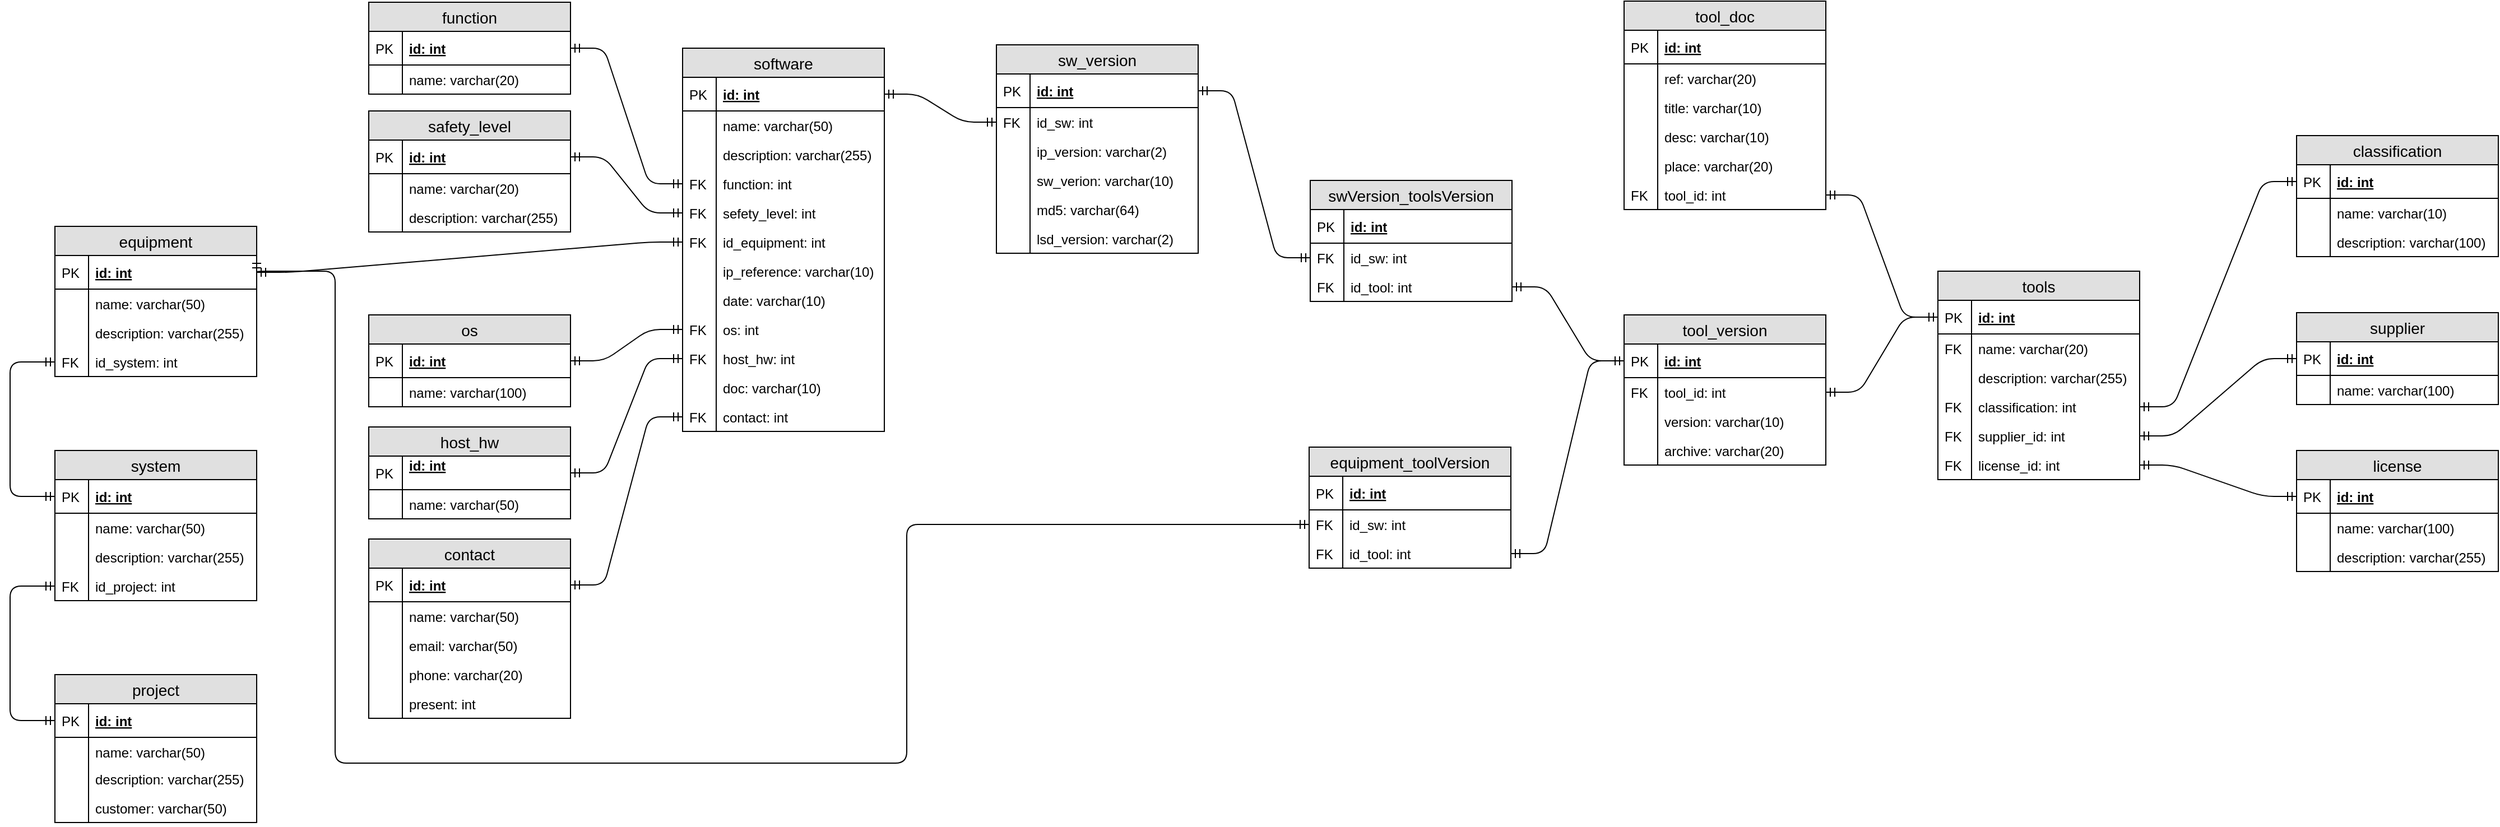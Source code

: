 <mxfile version="10.5.2" type="github"><diagram id="_yHva1EO5bUFyszDFRbU" name="DB"><mxGraphModel dx="3492" dy="1208" grid="1" gridSize="10" guides="1" tooltips="1" connect="1" arrows="1" fold="1" page="1" pageScale="1" pageWidth="1169" pageHeight="827" math="0" shadow="0"><root><mxCell id="7gux2ZYyjRtUnNZLg2ae-0"/><mxCell id="7gux2ZYyjRtUnNZLg2ae-1" parent="7gux2ZYyjRtUnNZLg2ae-0"/><mxCell id="7gux2ZYyjRtUnNZLg2ae-2" value="software" style="swimlane;fontStyle=0;childLayout=stackLayout;horizontal=1;startSize=26;fillColor=#e0e0e0;horizontalStack=0;resizeParent=1;resizeParentMax=0;resizeLast=0;collapsible=1;marginBottom=0;swimlaneFillColor=#ffffff;align=center;fontSize=14;" vertex="1" parent="7gux2ZYyjRtUnNZLg2ae-1"><mxGeometry x="520" y="82" width="180" height="342" as="geometry"><mxRectangle x="280" y="240" width="70" height="26" as="alternateBounds"/></mxGeometry></mxCell><mxCell id="7gux2ZYyjRtUnNZLg2ae-3" value="id: int" style="shape=partialRectangle;top=0;left=0;right=0;bottom=1;align=left;verticalAlign=middle;fillColor=none;spacingLeft=34;spacingRight=4;overflow=hidden;rotatable=0;points=[[0,0.5],[1,0.5]];portConstraint=eastwest;dropTarget=0;fontStyle=5;fontSize=12;" vertex="1" parent="7gux2ZYyjRtUnNZLg2ae-2"><mxGeometry y="26" width="180" height="30" as="geometry"/></mxCell><mxCell id="7gux2ZYyjRtUnNZLg2ae-4" value="PK" style="shape=partialRectangle;top=0;left=0;bottom=0;fillColor=none;align=left;verticalAlign=middle;spacingLeft=4;spacingRight=4;overflow=hidden;rotatable=0;points=[];portConstraint=eastwest;part=1;fontSize=12;" vertex="1" connectable="0" parent="7gux2ZYyjRtUnNZLg2ae-3"><mxGeometry width="30" height="30" as="geometry"/></mxCell><mxCell id="7gux2ZYyjRtUnNZLg2ae-5" value="name: varchar(50)" style="shape=partialRectangle;top=0;left=0;right=0;bottom=0;align=left;verticalAlign=top;fillColor=none;spacingLeft=34;spacingRight=4;overflow=hidden;rotatable=0;points=[[0,0.5],[1,0.5]];portConstraint=eastwest;dropTarget=0;fontSize=12;" vertex="1" parent="7gux2ZYyjRtUnNZLg2ae-2"><mxGeometry y="56" width="180" height="26" as="geometry"/></mxCell><mxCell id="7gux2ZYyjRtUnNZLg2ae-6" value="" style="shape=partialRectangle;top=0;left=0;bottom=0;fillColor=none;align=left;verticalAlign=top;spacingLeft=4;spacingRight=4;overflow=hidden;rotatable=0;points=[];portConstraint=eastwest;part=1;fontSize=12;" vertex="1" connectable="0" parent="7gux2ZYyjRtUnNZLg2ae-5"><mxGeometry width="30" height="26" as="geometry"/></mxCell><mxCell id="7gux2ZYyjRtUnNZLg2ae-7" value="description: varchar(255)" style="shape=partialRectangle;top=0;left=0;right=0;bottom=0;align=left;verticalAlign=top;fillColor=none;spacingLeft=34;spacingRight=4;overflow=hidden;rotatable=0;points=[[0,0.5],[1,0.5]];portConstraint=eastwest;dropTarget=0;fontSize=12;" vertex="1" parent="7gux2ZYyjRtUnNZLg2ae-2"><mxGeometry y="82" width="180" height="26" as="geometry"/></mxCell><mxCell id="7gux2ZYyjRtUnNZLg2ae-8" value="" style="shape=partialRectangle;top=0;left=0;bottom=0;fillColor=none;align=left;verticalAlign=top;spacingLeft=4;spacingRight=4;overflow=hidden;rotatable=0;points=[];portConstraint=eastwest;part=1;fontSize=12;" vertex="1" connectable="0" parent="7gux2ZYyjRtUnNZLg2ae-7"><mxGeometry width="30" height="26" as="geometry"/></mxCell><mxCell id="7gux2ZYyjRtUnNZLg2ae-9" value="function: int" style="shape=partialRectangle;top=0;left=0;right=0;bottom=0;align=left;verticalAlign=top;fillColor=none;spacingLeft=34;spacingRight=4;overflow=hidden;rotatable=0;points=[[0,0.5],[1,0.5]];portConstraint=eastwest;dropTarget=0;fontSize=12;" vertex="1" parent="7gux2ZYyjRtUnNZLg2ae-2"><mxGeometry y="108" width="180" height="26" as="geometry"/></mxCell><mxCell id="7gux2ZYyjRtUnNZLg2ae-10" value="FK" style="shape=partialRectangle;top=0;left=0;bottom=0;fillColor=none;align=left;verticalAlign=top;spacingLeft=4;spacingRight=4;overflow=hidden;rotatable=0;points=[];portConstraint=eastwest;part=1;fontSize=12;" vertex="1" connectable="0" parent="7gux2ZYyjRtUnNZLg2ae-9"><mxGeometry width="30" height="26" as="geometry"/></mxCell><mxCell id="7gux2ZYyjRtUnNZLg2ae-15" value="sefety_level: int" style="shape=partialRectangle;top=0;left=0;right=0;bottom=0;align=left;verticalAlign=top;fillColor=none;spacingLeft=34;spacingRight=4;overflow=hidden;rotatable=0;points=[[0,0.5],[1,0.5]];portConstraint=eastwest;dropTarget=0;fontSize=12;" vertex="1" parent="7gux2ZYyjRtUnNZLg2ae-2"><mxGeometry y="134" width="180" height="26" as="geometry"/></mxCell><mxCell id="7gux2ZYyjRtUnNZLg2ae-16" value="FK" style="shape=partialRectangle;top=0;left=0;bottom=0;fillColor=none;align=left;verticalAlign=top;spacingLeft=4;spacingRight=4;overflow=hidden;rotatable=0;points=[];portConstraint=eastwest;part=1;fontSize=12;" vertex="1" connectable="0" parent="7gux2ZYyjRtUnNZLg2ae-15"><mxGeometry width="30" height="26" as="geometry"/></mxCell><mxCell id="7gux2ZYyjRtUnNZLg2ae-17" value="id_equipment: int" style="shape=partialRectangle;top=0;left=0;right=0;bottom=0;align=left;verticalAlign=top;fillColor=none;spacingLeft=34;spacingRight=4;overflow=hidden;rotatable=0;points=[[0,0.5],[1,0.5]];portConstraint=eastwest;dropTarget=0;fontSize=12;" vertex="1" parent="7gux2ZYyjRtUnNZLg2ae-2"><mxGeometry y="160" width="180" height="26" as="geometry"/></mxCell><mxCell id="7gux2ZYyjRtUnNZLg2ae-18" value="FK" style="shape=partialRectangle;top=0;left=0;bottom=0;fillColor=none;align=left;verticalAlign=top;spacingLeft=4;spacingRight=4;overflow=hidden;rotatable=0;points=[];portConstraint=eastwest;part=1;fontSize=12;" vertex="1" connectable="0" parent="7gux2ZYyjRtUnNZLg2ae-17"><mxGeometry width="30" height="26" as="geometry"/></mxCell><mxCell id="7gux2ZYyjRtUnNZLg2ae-19" value="ip_reference: varchar(10)" style="shape=partialRectangle;top=0;left=0;right=0;bottom=0;align=left;verticalAlign=top;fillColor=none;spacingLeft=34;spacingRight=4;overflow=hidden;rotatable=0;points=[[0,0.5],[1,0.5]];portConstraint=eastwest;dropTarget=0;fontSize=12;" vertex="1" parent="7gux2ZYyjRtUnNZLg2ae-2"><mxGeometry y="186" width="180" height="26" as="geometry"/></mxCell><mxCell id="7gux2ZYyjRtUnNZLg2ae-20" value="" style="shape=partialRectangle;top=0;left=0;bottom=0;fillColor=none;align=left;verticalAlign=top;spacingLeft=4;spacingRight=4;overflow=hidden;rotatable=0;points=[];portConstraint=eastwest;part=1;fontSize=12;" vertex="1" connectable="0" parent="7gux2ZYyjRtUnNZLg2ae-19"><mxGeometry width="30" height="26" as="geometry"/></mxCell><mxCell id="7gux2ZYyjRtUnNZLg2ae-21" value="date: varchar(10)" style="shape=partialRectangle;top=0;left=0;right=0;bottom=0;align=left;verticalAlign=top;fillColor=none;spacingLeft=34;spacingRight=4;overflow=hidden;rotatable=0;points=[[0,0.5],[1,0.5]];portConstraint=eastwest;dropTarget=0;fontSize=12;" vertex="1" parent="7gux2ZYyjRtUnNZLg2ae-2"><mxGeometry y="212" width="180" height="26" as="geometry"/></mxCell><mxCell id="7gux2ZYyjRtUnNZLg2ae-22" value="" style="shape=partialRectangle;top=0;left=0;bottom=0;fillColor=none;align=left;verticalAlign=top;spacingLeft=4;spacingRight=4;overflow=hidden;rotatable=0;points=[];portConstraint=eastwest;part=1;fontSize=12;" vertex="1" connectable="0" parent="7gux2ZYyjRtUnNZLg2ae-21"><mxGeometry width="30" height="26" as="geometry"/></mxCell><mxCell id="7gux2ZYyjRtUnNZLg2ae-41" value="os: int" style="shape=partialRectangle;top=0;left=0;right=0;bottom=0;align=left;verticalAlign=top;fillColor=none;spacingLeft=34;spacingRight=4;overflow=hidden;rotatable=0;points=[[0,0.5],[1,0.5]];portConstraint=eastwest;dropTarget=0;fontSize=12;" vertex="1" parent="7gux2ZYyjRtUnNZLg2ae-2"><mxGeometry y="238" width="180" height="26" as="geometry"/></mxCell><mxCell id="7gux2ZYyjRtUnNZLg2ae-42" value="FK" style="shape=partialRectangle;top=0;left=0;bottom=0;fillColor=none;align=left;verticalAlign=top;spacingLeft=4;spacingRight=4;overflow=hidden;rotatable=0;points=[];portConstraint=eastwest;part=1;fontSize=12;" vertex="1" connectable="0" parent="7gux2ZYyjRtUnNZLg2ae-41"><mxGeometry width="30" height="26" as="geometry"/></mxCell><mxCell id="7gux2ZYyjRtUnNZLg2ae-43" value="host_hw: int" style="shape=partialRectangle;top=0;left=0;right=0;bottom=0;align=left;verticalAlign=top;fillColor=none;spacingLeft=34;spacingRight=4;overflow=hidden;rotatable=0;points=[[0,0.5],[1,0.5]];portConstraint=eastwest;dropTarget=0;fontSize=12;" vertex="1" parent="7gux2ZYyjRtUnNZLg2ae-2"><mxGeometry y="264" width="180" height="26" as="geometry"/></mxCell><mxCell id="7gux2ZYyjRtUnNZLg2ae-44" value="FK" style="shape=partialRectangle;top=0;left=0;bottom=0;fillColor=none;align=left;verticalAlign=top;spacingLeft=4;spacingRight=4;overflow=hidden;rotatable=0;points=[];portConstraint=eastwest;part=1;fontSize=12;" vertex="1" connectable="0" parent="7gux2ZYyjRtUnNZLg2ae-43"><mxGeometry width="30" height="26" as="geometry"/></mxCell><mxCell id="7gux2ZYyjRtUnNZLg2ae-45" value="doc: varchar(10)" style="shape=partialRectangle;top=0;left=0;right=0;bottom=0;align=left;verticalAlign=top;fillColor=none;spacingLeft=34;spacingRight=4;overflow=hidden;rotatable=0;points=[[0,0.5],[1,0.5]];portConstraint=eastwest;dropTarget=0;fontSize=12;" vertex="1" parent="7gux2ZYyjRtUnNZLg2ae-2"><mxGeometry y="290" width="180" height="26" as="geometry"/></mxCell><mxCell id="7gux2ZYyjRtUnNZLg2ae-46" value="" style="shape=partialRectangle;top=0;left=0;bottom=0;fillColor=none;align=left;verticalAlign=top;spacingLeft=4;spacingRight=4;overflow=hidden;rotatable=0;points=[];portConstraint=eastwest;part=1;fontSize=12;" vertex="1" connectable="0" parent="7gux2ZYyjRtUnNZLg2ae-45"><mxGeometry width="30" height="26" as="geometry"/></mxCell><mxCell id="7gux2ZYyjRtUnNZLg2ae-47" value="contact: int" style="shape=partialRectangle;top=0;left=0;right=0;bottom=0;align=left;verticalAlign=top;fillColor=none;spacingLeft=34;spacingRight=4;overflow=hidden;rotatable=0;points=[[0,0.5],[1,0.5]];portConstraint=eastwest;dropTarget=0;fontSize=12;" vertex="1" parent="7gux2ZYyjRtUnNZLg2ae-2"><mxGeometry y="316" width="180" height="26" as="geometry"/></mxCell><mxCell id="7gux2ZYyjRtUnNZLg2ae-48" value="FK" style="shape=partialRectangle;top=0;left=0;bottom=0;fillColor=none;align=left;verticalAlign=top;spacingLeft=4;spacingRight=4;overflow=hidden;rotatable=0;points=[];portConstraint=eastwest;part=1;fontSize=12;" vertex="1" connectable="0" parent="7gux2ZYyjRtUnNZLg2ae-47"><mxGeometry width="30" height="26" as="geometry"/></mxCell><mxCell id="7gux2ZYyjRtUnNZLg2ae-23" value="function" style="swimlane;fontStyle=0;childLayout=stackLayout;horizontal=1;startSize=26;fillColor=#e0e0e0;horizontalStack=0;resizeParent=1;resizeParentMax=0;resizeLast=0;collapsible=1;marginBottom=0;swimlaneFillColor=#ffffff;align=center;fontSize=14;" vertex="1" parent="7gux2ZYyjRtUnNZLg2ae-1"><mxGeometry x="240" y="41" width="180" height="82" as="geometry"><mxRectangle x="280" y="240" width="70" height="26" as="alternateBounds"/></mxGeometry></mxCell><mxCell id="7gux2ZYyjRtUnNZLg2ae-24" value="id: int" style="shape=partialRectangle;top=0;left=0;right=0;bottom=1;align=left;verticalAlign=middle;fillColor=none;spacingLeft=34;spacingRight=4;overflow=hidden;rotatable=0;points=[[0,0.5],[1,0.5]];portConstraint=eastwest;dropTarget=0;fontStyle=5;fontSize=12;" vertex="1" parent="7gux2ZYyjRtUnNZLg2ae-23"><mxGeometry y="26" width="180" height="30" as="geometry"/></mxCell><mxCell id="7gux2ZYyjRtUnNZLg2ae-25" value="PK" style="shape=partialRectangle;top=0;left=0;bottom=0;fillColor=none;align=left;verticalAlign=middle;spacingLeft=4;spacingRight=4;overflow=hidden;rotatable=0;points=[];portConstraint=eastwest;part=1;fontSize=12;" vertex="1" connectable="0" parent="7gux2ZYyjRtUnNZLg2ae-24"><mxGeometry width="30" height="30" as="geometry"/></mxCell><mxCell id="7gux2ZYyjRtUnNZLg2ae-26" value="name: varchar(20)" style="shape=partialRectangle;top=0;left=0;right=0;bottom=0;align=left;verticalAlign=top;fillColor=none;spacingLeft=34;spacingRight=4;overflow=hidden;rotatable=0;points=[[0,0.5],[1,0.5]];portConstraint=eastwest;dropTarget=0;fontSize=12;" vertex="1" parent="7gux2ZYyjRtUnNZLg2ae-23"><mxGeometry y="56" width="180" height="26" as="geometry"/></mxCell><mxCell id="7gux2ZYyjRtUnNZLg2ae-27" value="" style="shape=partialRectangle;top=0;left=0;bottom=0;fillColor=none;align=left;verticalAlign=top;spacingLeft=4;spacingRight=4;overflow=hidden;rotatable=0;points=[];portConstraint=eastwest;part=1;fontSize=12;" vertex="1" connectable="0" parent="7gux2ZYyjRtUnNZLg2ae-26"><mxGeometry width="30" height="26" as="geometry"/></mxCell><mxCell id="7gux2ZYyjRtUnNZLg2ae-40" value="" style="edgeStyle=entityRelationEdgeStyle;fontSize=12;html=1;endArrow=ERmandOne;startArrow=ERmandOne;entryX=0;entryY=0.5;entryDx=0;entryDy=0;exitX=1;exitY=0.5;exitDx=0;exitDy=0;" edge="1" parent="7gux2ZYyjRtUnNZLg2ae-1" source="7gux2ZYyjRtUnNZLg2ae-24" target="7gux2ZYyjRtUnNZLg2ae-9"><mxGeometry width="100" height="100" relative="1" as="geometry"><mxPoint x="290" y="323" as="sourcePoint"/><mxPoint x="390" y="223" as="targetPoint"/></mxGeometry></mxCell><mxCell id="7gux2ZYyjRtUnNZLg2ae-49" value="safety_level" style="swimlane;fontStyle=0;childLayout=stackLayout;horizontal=1;startSize=26;fillColor=#e0e0e0;horizontalStack=0;resizeParent=1;resizeParentMax=0;resizeLast=0;collapsible=1;marginBottom=0;swimlaneFillColor=#ffffff;align=center;fontSize=14;" vertex="1" parent="7gux2ZYyjRtUnNZLg2ae-1"><mxGeometry x="240" y="138" width="180" height="108" as="geometry"><mxRectangle x="280" y="240" width="70" height="26" as="alternateBounds"/></mxGeometry></mxCell><mxCell id="7gux2ZYyjRtUnNZLg2ae-50" value="id: int" style="shape=partialRectangle;top=0;left=0;right=0;bottom=1;align=left;verticalAlign=middle;fillColor=none;spacingLeft=34;spacingRight=4;overflow=hidden;rotatable=0;points=[[0,0.5],[1,0.5]];portConstraint=eastwest;dropTarget=0;fontStyle=5;fontSize=12;" vertex="1" parent="7gux2ZYyjRtUnNZLg2ae-49"><mxGeometry y="26" width="180" height="30" as="geometry"/></mxCell><mxCell id="7gux2ZYyjRtUnNZLg2ae-51" value="PK" style="shape=partialRectangle;top=0;left=0;bottom=0;fillColor=none;align=left;verticalAlign=middle;spacingLeft=4;spacingRight=4;overflow=hidden;rotatable=0;points=[];portConstraint=eastwest;part=1;fontSize=12;" vertex="1" connectable="0" parent="7gux2ZYyjRtUnNZLg2ae-50"><mxGeometry width="30" height="30" as="geometry"/></mxCell><mxCell id="7gux2ZYyjRtUnNZLg2ae-52" value="name: varchar(20)" style="shape=partialRectangle;top=0;left=0;right=0;bottom=0;align=left;verticalAlign=top;fillColor=none;spacingLeft=34;spacingRight=4;overflow=hidden;rotatable=0;points=[[0,0.5],[1,0.5]];portConstraint=eastwest;dropTarget=0;fontSize=12;" vertex="1" parent="7gux2ZYyjRtUnNZLg2ae-49"><mxGeometry y="56" width="180" height="26" as="geometry"/></mxCell><mxCell id="7gux2ZYyjRtUnNZLg2ae-53" value="" style="shape=partialRectangle;top=0;left=0;bottom=0;fillColor=none;align=left;verticalAlign=top;spacingLeft=4;spacingRight=4;overflow=hidden;rotatable=0;points=[];portConstraint=eastwest;part=1;fontSize=12;" vertex="1" connectable="0" parent="7gux2ZYyjRtUnNZLg2ae-52"><mxGeometry width="30" height="26" as="geometry"/></mxCell><mxCell id="7gux2ZYyjRtUnNZLg2ae-54" value="description: varchar(255)" style="shape=partialRectangle;top=0;left=0;right=0;bottom=0;align=left;verticalAlign=top;fillColor=none;spacingLeft=34;spacingRight=4;overflow=hidden;rotatable=0;points=[[0,0.5],[1,0.5]];portConstraint=eastwest;dropTarget=0;fontSize=12;" vertex="1" parent="7gux2ZYyjRtUnNZLg2ae-49"><mxGeometry y="82" width="180" height="26" as="geometry"/></mxCell><mxCell id="7gux2ZYyjRtUnNZLg2ae-55" value="" style="shape=partialRectangle;top=0;left=0;bottom=0;fillColor=none;align=left;verticalAlign=top;spacingLeft=4;spacingRight=4;overflow=hidden;rotatable=0;points=[];portConstraint=eastwest;part=1;fontSize=12;" vertex="1" connectable="0" parent="7gux2ZYyjRtUnNZLg2ae-54"><mxGeometry width="30" height="26" as="geometry"/></mxCell><mxCell id="7gux2ZYyjRtUnNZLg2ae-56" value="" style="edgeStyle=entityRelationEdgeStyle;fontSize=12;html=1;endArrow=ERmandOne;startArrow=ERmandOne;entryX=0;entryY=0.5;entryDx=0;entryDy=0;exitX=1;exitY=0.5;exitDx=0;exitDy=0;" edge="1" parent="7gux2ZYyjRtUnNZLg2ae-1" source="7gux2ZYyjRtUnNZLg2ae-50" target="7gux2ZYyjRtUnNZLg2ae-15"><mxGeometry width="100" height="100" relative="1" as="geometry"><mxPoint x="390" y="143" as="sourcePoint"/><mxPoint x="510" y="279" as="targetPoint"/></mxGeometry></mxCell><mxCell id="7gux2ZYyjRtUnNZLg2ae-57" value="equipment" style="swimlane;fontStyle=0;childLayout=stackLayout;horizontal=1;startSize=26;fillColor=#e0e0e0;horizontalStack=0;resizeParent=1;resizeParentMax=0;resizeLast=0;collapsible=1;marginBottom=0;swimlaneFillColor=#ffffff;align=center;fontSize=14;" vertex="1" parent="7gux2ZYyjRtUnNZLg2ae-1"><mxGeometry x="-40" y="241" width="180" height="134" as="geometry"><mxRectangle x="280" y="240" width="70" height="26" as="alternateBounds"/></mxGeometry></mxCell><mxCell id="7gux2ZYyjRtUnNZLg2ae-58" value="id: int" style="shape=partialRectangle;top=0;left=0;right=0;bottom=1;align=left;verticalAlign=middle;fillColor=none;spacingLeft=34;spacingRight=4;overflow=hidden;rotatable=0;points=[[0,0.5],[1,0.5]];portConstraint=eastwest;dropTarget=0;fontStyle=5;fontSize=12;" vertex="1" parent="7gux2ZYyjRtUnNZLg2ae-57"><mxGeometry y="26" width="180" height="30" as="geometry"/></mxCell><mxCell id="7gux2ZYyjRtUnNZLg2ae-59" value="PK" style="shape=partialRectangle;top=0;left=0;bottom=0;fillColor=none;align=left;verticalAlign=middle;spacingLeft=4;spacingRight=4;overflow=hidden;rotatable=0;points=[];portConstraint=eastwest;part=1;fontSize=12;" vertex="1" connectable="0" parent="7gux2ZYyjRtUnNZLg2ae-58"><mxGeometry width="30" height="30" as="geometry"/></mxCell><mxCell id="7gux2ZYyjRtUnNZLg2ae-60" value="name: varchar(50)" style="shape=partialRectangle;top=0;left=0;right=0;bottom=0;align=left;verticalAlign=top;fillColor=none;spacingLeft=34;spacingRight=4;overflow=hidden;rotatable=0;points=[[0,0.5],[1,0.5]];portConstraint=eastwest;dropTarget=0;fontSize=12;" vertex="1" parent="7gux2ZYyjRtUnNZLg2ae-57"><mxGeometry y="56" width="180" height="26" as="geometry"/></mxCell><mxCell id="7gux2ZYyjRtUnNZLg2ae-61" value="" style="shape=partialRectangle;top=0;left=0;bottom=0;fillColor=none;align=left;verticalAlign=top;spacingLeft=4;spacingRight=4;overflow=hidden;rotatable=0;points=[];portConstraint=eastwest;part=1;fontSize=12;" vertex="1" connectable="0" parent="7gux2ZYyjRtUnNZLg2ae-60"><mxGeometry width="30" height="26" as="geometry"/></mxCell><mxCell id="7gux2ZYyjRtUnNZLg2ae-62" value="description: varchar(255)" style="shape=partialRectangle;top=0;left=0;right=0;bottom=0;align=left;verticalAlign=top;fillColor=none;spacingLeft=34;spacingRight=4;overflow=hidden;rotatable=0;points=[[0,0.5],[1,0.5]];portConstraint=eastwest;dropTarget=0;fontSize=12;" vertex="1" parent="7gux2ZYyjRtUnNZLg2ae-57"><mxGeometry y="82" width="180" height="26" as="geometry"/></mxCell><mxCell id="7gux2ZYyjRtUnNZLg2ae-63" value="" style="shape=partialRectangle;top=0;left=0;bottom=0;fillColor=none;align=left;verticalAlign=top;spacingLeft=4;spacingRight=4;overflow=hidden;rotatable=0;points=[];portConstraint=eastwest;part=1;fontSize=12;" vertex="1" connectable="0" parent="7gux2ZYyjRtUnNZLg2ae-62"><mxGeometry width="30" height="26" as="geometry"/></mxCell><mxCell id="7gux2ZYyjRtUnNZLg2ae-64" value="id_system: int" style="shape=partialRectangle;top=0;left=0;right=0;bottom=0;align=left;verticalAlign=top;fillColor=none;spacingLeft=34;spacingRight=4;overflow=hidden;rotatable=0;points=[[0,0.5],[1,0.5]];portConstraint=eastwest;dropTarget=0;fontSize=12;" vertex="1" parent="7gux2ZYyjRtUnNZLg2ae-57"><mxGeometry y="108" width="180" height="26" as="geometry"/></mxCell><mxCell id="7gux2ZYyjRtUnNZLg2ae-65" value="FK" style="shape=partialRectangle;top=0;left=0;bottom=0;fillColor=none;align=left;verticalAlign=top;spacingLeft=4;spacingRight=4;overflow=hidden;rotatable=0;points=[];portConstraint=eastwest;part=1;fontSize=12;" vertex="1" connectable="0" parent="7gux2ZYyjRtUnNZLg2ae-64"><mxGeometry width="30" height="26" as="geometry"/></mxCell><mxCell id="7gux2ZYyjRtUnNZLg2ae-70" value="" style="edgeStyle=entityRelationEdgeStyle;fontSize=12;html=1;endArrow=ERmandOne;startArrow=ERmandOne;entryX=0;entryY=0.5;entryDx=0;entryDy=0;exitX=1;exitY=0.5;exitDx=0;exitDy=0;" edge="1" parent="7gux2ZYyjRtUnNZLg2ae-1" source="7gux2ZYyjRtUnNZLg2ae-58" target="7gux2ZYyjRtUnNZLg2ae-17"><mxGeometry width="100" height="100" relative="1" as="geometry"><mxPoint x="300" y="307" as="sourcePoint"/><mxPoint x="420" y="357" as="targetPoint"/></mxGeometry></mxCell><mxCell id="7gux2ZYyjRtUnNZLg2ae-71" value="os" style="swimlane;fontStyle=0;childLayout=stackLayout;horizontal=1;startSize=26;fillColor=#e0e0e0;horizontalStack=0;resizeParent=1;resizeParentMax=0;resizeLast=0;collapsible=1;marginBottom=0;swimlaneFillColor=#ffffff;align=center;fontSize=14;" vertex="1" parent="7gux2ZYyjRtUnNZLg2ae-1"><mxGeometry x="240" y="320" width="180" height="82" as="geometry"><mxRectangle x="280" y="240" width="70" height="26" as="alternateBounds"/></mxGeometry></mxCell><mxCell id="7gux2ZYyjRtUnNZLg2ae-72" value="id: int" style="shape=partialRectangle;top=0;left=0;right=0;bottom=1;align=left;verticalAlign=middle;fillColor=none;spacingLeft=34;spacingRight=4;overflow=hidden;rotatable=0;points=[[0,0.5],[1,0.5]];portConstraint=eastwest;dropTarget=0;fontStyle=5;fontSize=12;" vertex="1" parent="7gux2ZYyjRtUnNZLg2ae-71"><mxGeometry y="26" width="180" height="30" as="geometry"/></mxCell><mxCell id="7gux2ZYyjRtUnNZLg2ae-73" value="PK" style="shape=partialRectangle;top=0;left=0;bottom=0;fillColor=none;align=left;verticalAlign=middle;spacingLeft=4;spacingRight=4;overflow=hidden;rotatable=0;points=[];portConstraint=eastwest;part=1;fontSize=12;" vertex="1" connectable="0" parent="7gux2ZYyjRtUnNZLg2ae-72"><mxGeometry width="30" height="30" as="geometry"/></mxCell><mxCell id="7gux2ZYyjRtUnNZLg2ae-74" value="name: varchar(100)" style="shape=partialRectangle;top=0;left=0;right=0;bottom=0;align=left;verticalAlign=top;fillColor=none;spacingLeft=34;spacingRight=4;overflow=hidden;rotatable=0;points=[[0,0.5],[1,0.5]];portConstraint=eastwest;dropTarget=0;fontSize=12;" vertex="1" parent="7gux2ZYyjRtUnNZLg2ae-71"><mxGeometry y="56" width="180" height="26" as="geometry"/></mxCell><mxCell id="7gux2ZYyjRtUnNZLg2ae-75" value="" style="shape=partialRectangle;top=0;left=0;bottom=0;fillColor=none;align=left;verticalAlign=top;spacingLeft=4;spacingRight=4;overflow=hidden;rotatable=0;points=[];portConstraint=eastwest;part=1;fontSize=12;" vertex="1" connectable="0" parent="7gux2ZYyjRtUnNZLg2ae-74"><mxGeometry width="30" height="26" as="geometry"/></mxCell><mxCell id="7gux2ZYyjRtUnNZLg2ae-78" value="host_hw" style="swimlane;fontStyle=0;childLayout=stackLayout;horizontal=1;startSize=26;fillColor=#e0e0e0;horizontalStack=0;resizeParent=1;resizeParentMax=0;resizeLast=0;collapsible=1;marginBottom=0;swimlaneFillColor=#ffffff;align=center;fontSize=14;" vertex="1" parent="7gux2ZYyjRtUnNZLg2ae-1"><mxGeometry x="240" y="420" width="180" height="82" as="geometry"><mxRectangle x="280" y="240" width="70" height="26" as="alternateBounds"/></mxGeometry></mxCell><mxCell id="7gux2ZYyjRtUnNZLg2ae-79" value="id: int&#10;" style="shape=partialRectangle;top=0;left=0;right=0;bottom=1;align=left;verticalAlign=middle;fillColor=none;spacingLeft=34;spacingRight=4;overflow=hidden;rotatable=0;points=[[0,0.5],[1,0.5]];portConstraint=eastwest;dropTarget=0;fontStyle=5;fontSize=12;" vertex="1" parent="7gux2ZYyjRtUnNZLg2ae-78"><mxGeometry y="26" width="180" height="30" as="geometry"/></mxCell><mxCell id="7gux2ZYyjRtUnNZLg2ae-80" value="PK" style="shape=partialRectangle;top=0;left=0;bottom=0;fillColor=none;align=left;verticalAlign=middle;spacingLeft=4;spacingRight=4;overflow=hidden;rotatable=0;points=[];portConstraint=eastwest;part=1;fontSize=12;" vertex="1" connectable="0" parent="7gux2ZYyjRtUnNZLg2ae-79"><mxGeometry width="30" height="30" as="geometry"/></mxCell><mxCell id="7gux2ZYyjRtUnNZLg2ae-81" value="name: varchar(50)" style="shape=partialRectangle;top=0;left=0;right=0;bottom=0;align=left;verticalAlign=top;fillColor=none;spacingLeft=34;spacingRight=4;overflow=hidden;rotatable=0;points=[[0,0.5],[1,0.5]];portConstraint=eastwest;dropTarget=0;fontSize=12;" vertex="1" parent="7gux2ZYyjRtUnNZLg2ae-78"><mxGeometry y="56" width="180" height="26" as="geometry"/></mxCell><mxCell id="7gux2ZYyjRtUnNZLg2ae-82" value="" style="shape=partialRectangle;top=0;left=0;bottom=0;fillColor=none;align=left;verticalAlign=top;spacingLeft=4;spacingRight=4;overflow=hidden;rotatable=0;points=[];portConstraint=eastwest;part=1;fontSize=12;" vertex="1" connectable="0" parent="7gux2ZYyjRtUnNZLg2ae-81"><mxGeometry width="30" height="26" as="geometry"/></mxCell><mxCell id="7gux2ZYyjRtUnNZLg2ae-85" value="contact" style="swimlane;fontStyle=0;childLayout=stackLayout;horizontal=1;startSize=26;fillColor=#e0e0e0;horizontalStack=0;resizeParent=1;resizeParentMax=0;resizeLast=0;collapsible=1;marginBottom=0;swimlaneFillColor=#ffffff;align=center;fontSize=14;" vertex="1" parent="7gux2ZYyjRtUnNZLg2ae-1"><mxGeometry x="240" y="520" width="180" height="160" as="geometry"><mxRectangle x="280" y="240" width="70" height="26" as="alternateBounds"/></mxGeometry></mxCell><mxCell id="7gux2ZYyjRtUnNZLg2ae-86" value="id: int" style="shape=partialRectangle;top=0;left=0;right=0;bottom=1;align=left;verticalAlign=middle;fillColor=none;spacingLeft=34;spacingRight=4;overflow=hidden;rotatable=0;points=[[0,0.5],[1,0.5]];portConstraint=eastwest;dropTarget=0;fontStyle=5;fontSize=12;" vertex="1" parent="7gux2ZYyjRtUnNZLg2ae-85"><mxGeometry y="26" width="180" height="30" as="geometry"/></mxCell><mxCell id="7gux2ZYyjRtUnNZLg2ae-87" value="PK" style="shape=partialRectangle;top=0;left=0;bottom=0;fillColor=none;align=left;verticalAlign=middle;spacingLeft=4;spacingRight=4;overflow=hidden;rotatable=0;points=[];portConstraint=eastwest;part=1;fontSize=12;" vertex="1" connectable="0" parent="7gux2ZYyjRtUnNZLg2ae-86"><mxGeometry width="30" height="30" as="geometry"/></mxCell><mxCell id="7gux2ZYyjRtUnNZLg2ae-88" value="name: varchar(50)" style="shape=partialRectangle;top=0;left=0;right=0;bottom=0;align=left;verticalAlign=top;fillColor=none;spacingLeft=34;spacingRight=4;overflow=hidden;rotatable=0;points=[[0,0.5],[1,0.5]];portConstraint=eastwest;dropTarget=0;fontSize=12;" vertex="1" parent="7gux2ZYyjRtUnNZLg2ae-85"><mxGeometry y="56" width="180" height="26" as="geometry"/></mxCell><mxCell id="7gux2ZYyjRtUnNZLg2ae-89" value="" style="shape=partialRectangle;top=0;left=0;bottom=0;fillColor=none;align=left;verticalAlign=top;spacingLeft=4;spacingRight=4;overflow=hidden;rotatable=0;points=[];portConstraint=eastwest;part=1;fontSize=12;" vertex="1" connectable="0" parent="7gux2ZYyjRtUnNZLg2ae-88"><mxGeometry width="30" height="26" as="geometry"/></mxCell><mxCell id="7gux2ZYyjRtUnNZLg2ae-90" value="email: varchar(50)" style="shape=partialRectangle;top=0;left=0;right=0;bottom=0;align=left;verticalAlign=top;fillColor=none;spacingLeft=34;spacingRight=4;overflow=hidden;rotatable=0;points=[[0,0.5],[1,0.5]];portConstraint=eastwest;dropTarget=0;fontSize=12;" vertex="1" parent="7gux2ZYyjRtUnNZLg2ae-85"><mxGeometry y="82" width="180" height="26" as="geometry"/></mxCell><mxCell id="7gux2ZYyjRtUnNZLg2ae-91" value="" style="shape=partialRectangle;top=0;left=0;bottom=0;fillColor=none;align=left;verticalAlign=top;spacingLeft=4;spacingRight=4;overflow=hidden;rotatable=0;points=[];portConstraint=eastwest;part=1;fontSize=12;" vertex="1" connectable="0" parent="7gux2ZYyjRtUnNZLg2ae-90"><mxGeometry width="30" height="26" as="geometry"/></mxCell><mxCell id="7gux2ZYyjRtUnNZLg2ae-95" value="phone: varchar(20)" style="shape=partialRectangle;top=0;left=0;right=0;bottom=0;align=left;verticalAlign=top;fillColor=none;spacingLeft=34;spacingRight=4;overflow=hidden;rotatable=0;points=[[0,0.5],[1,0.5]];portConstraint=eastwest;dropTarget=0;fontSize=12;" vertex="1" parent="7gux2ZYyjRtUnNZLg2ae-85"><mxGeometry y="108" width="180" height="26" as="geometry"/></mxCell><mxCell id="7gux2ZYyjRtUnNZLg2ae-96" value="" style="shape=partialRectangle;top=0;left=0;bottom=0;fillColor=none;align=left;verticalAlign=top;spacingLeft=4;spacingRight=4;overflow=hidden;rotatable=0;points=[];portConstraint=eastwest;part=1;fontSize=12;" vertex="1" connectable="0" parent="7gux2ZYyjRtUnNZLg2ae-95"><mxGeometry width="30" height="26" as="geometry"/></mxCell><mxCell id="7gux2ZYyjRtUnNZLg2ae-97" value="present: int" style="shape=partialRectangle;top=0;left=0;right=0;bottom=0;align=left;verticalAlign=top;fillColor=none;spacingLeft=34;spacingRight=4;overflow=hidden;rotatable=0;points=[[0,0.5],[1,0.5]];portConstraint=eastwest;dropTarget=0;fontSize=12;" vertex="1" parent="7gux2ZYyjRtUnNZLg2ae-85"><mxGeometry y="134" width="180" height="26" as="geometry"/></mxCell><mxCell id="7gux2ZYyjRtUnNZLg2ae-98" value="" style="shape=partialRectangle;top=0;left=0;bottom=0;fillColor=none;align=left;verticalAlign=top;spacingLeft=4;spacingRight=4;overflow=hidden;rotatable=0;points=[];portConstraint=eastwest;part=1;fontSize=12;" vertex="1" connectable="0" parent="7gux2ZYyjRtUnNZLg2ae-97"><mxGeometry width="30" height="26" as="geometry"/></mxCell><mxCell id="7gux2ZYyjRtUnNZLg2ae-92" value="" style="edgeStyle=entityRelationEdgeStyle;fontSize=12;html=1;endArrow=ERmandOne;startArrow=ERmandOne;entryX=0;entryY=0.5;entryDx=0;entryDy=0;exitX=1;exitY=0.5;exitDx=0;exitDy=0;" edge="1" parent="7gux2ZYyjRtUnNZLg2ae-1" source="7gux2ZYyjRtUnNZLg2ae-86" target="7gux2ZYyjRtUnNZLg2ae-47"><mxGeometry width="100" height="100" relative="1" as="geometry"><mxPoint x="820" y="398" as="sourcePoint"/><mxPoint x="940" y="448" as="targetPoint"/></mxGeometry></mxCell><mxCell id="7gux2ZYyjRtUnNZLg2ae-93" value="" style="edgeStyle=entityRelationEdgeStyle;fontSize=12;html=1;endArrow=ERmandOne;startArrow=ERmandOne;entryX=0;entryY=0.5;entryDx=0;entryDy=0;exitX=1;exitY=0.5;exitDx=0;exitDy=0;" edge="1" parent="7gux2ZYyjRtUnNZLg2ae-1" source="7gux2ZYyjRtUnNZLg2ae-72" target="7gux2ZYyjRtUnNZLg2ae-41"><mxGeometry width="100" height="100" relative="1" as="geometry"><mxPoint x="460" y="470" as="sourcePoint"/><mxPoint x="580" y="520" as="targetPoint"/></mxGeometry></mxCell><mxCell id="7gux2ZYyjRtUnNZLg2ae-94" value="" style="edgeStyle=entityRelationEdgeStyle;fontSize=12;html=1;endArrow=ERmandOne;startArrow=ERmandOne;entryX=0;entryY=0.5;entryDx=0;entryDy=0;exitX=1;exitY=0.5;exitDx=0;exitDy=0;" edge="1" parent="7gux2ZYyjRtUnNZLg2ae-1" source="7gux2ZYyjRtUnNZLg2ae-79" target="7gux2ZYyjRtUnNZLg2ae-43"><mxGeometry width="100" height="100" relative="1" as="geometry"><mxPoint x="475" y="502" as="sourcePoint"/><mxPoint x="595" y="552" as="targetPoint"/></mxGeometry></mxCell><mxCell id="7gux2ZYyjRtUnNZLg2ae-101" value="system" style="swimlane;fontStyle=0;childLayout=stackLayout;horizontal=1;startSize=26;fillColor=#e0e0e0;horizontalStack=0;resizeParent=1;resizeParentMax=0;resizeLast=0;collapsible=1;marginBottom=0;swimlaneFillColor=#ffffff;align=center;fontSize=14;" vertex="1" parent="7gux2ZYyjRtUnNZLg2ae-1"><mxGeometry x="-40" y="441" width="180" height="134" as="geometry"><mxRectangle x="280" y="240" width="70" height="26" as="alternateBounds"/></mxGeometry></mxCell><mxCell id="7gux2ZYyjRtUnNZLg2ae-102" value="id: int" style="shape=partialRectangle;top=0;left=0;right=0;bottom=1;align=left;verticalAlign=middle;fillColor=none;spacingLeft=34;spacingRight=4;overflow=hidden;rotatable=0;points=[[0,0.5],[1,0.5]];portConstraint=eastwest;dropTarget=0;fontStyle=5;fontSize=12;" vertex="1" parent="7gux2ZYyjRtUnNZLg2ae-101"><mxGeometry y="26" width="180" height="30" as="geometry"/></mxCell><mxCell id="7gux2ZYyjRtUnNZLg2ae-103" value="PK" style="shape=partialRectangle;top=0;left=0;bottom=0;fillColor=none;align=left;verticalAlign=middle;spacingLeft=4;spacingRight=4;overflow=hidden;rotatable=0;points=[];portConstraint=eastwest;part=1;fontSize=12;" vertex="1" connectable="0" parent="7gux2ZYyjRtUnNZLg2ae-102"><mxGeometry width="30" height="30" as="geometry"/></mxCell><mxCell id="7gux2ZYyjRtUnNZLg2ae-104" value="name: varchar(50)" style="shape=partialRectangle;top=0;left=0;right=0;bottom=0;align=left;verticalAlign=top;fillColor=none;spacingLeft=34;spacingRight=4;overflow=hidden;rotatable=0;points=[[0,0.5],[1,0.5]];portConstraint=eastwest;dropTarget=0;fontSize=12;" vertex="1" parent="7gux2ZYyjRtUnNZLg2ae-101"><mxGeometry y="56" width="180" height="26" as="geometry"/></mxCell><mxCell id="7gux2ZYyjRtUnNZLg2ae-105" value="" style="shape=partialRectangle;top=0;left=0;bottom=0;fillColor=none;align=left;verticalAlign=top;spacingLeft=4;spacingRight=4;overflow=hidden;rotatable=0;points=[];portConstraint=eastwest;part=1;fontSize=12;" vertex="1" connectable="0" parent="7gux2ZYyjRtUnNZLg2ae-104"><mxGeometry width="30" height="26" as="geometry"/></mxCell><mxCell id="7gux2ZYyjRtUnNZLg2ae-106" value="description: varchar(255)" style="shape=partialRectangle;top=0;left=0;right=0;bottom=0;align=left;verticalAlign=top;fillColor=none;spacingLeft=34;spacingRight=4;overflow=hidden;rotatable=0;points=[[0,0.5],[1,0.5]];portConstraint=eastwest;dropTarget=0;fontSize=12;" vertex="1" parent="7gux2ZYyjRtUnNZLg2ae-101"><mxGeometry y="82" width="180" height="26" as="geometry"/></mxCell><mxCell id="7gux2ZYyjRtUnNZLg2ae-107" value="" style="shape=partialRectangle;top=0;left=0;bottom=0;fillColor=none;align=left;verticalAlign=top;spacingLeft=4;spacingRight=4;overflow=hidden;rotatable=0;points=[];portConstraint=eastwest;part=1;fontSize=12;" vertex="1" connectable="0" parent="7gux2ZYyjRtUnNZLg2ae-106"><mxGeometry width="30" height="26" as="geometry"/></mxCell><mxCell id="7gux2ZYyjRtUnNZLg2ae-108" value="id_project: int" style="shape=partialRectangle;top=0;left=0;right=0;bottom=0;align=left;verticalAlign=top;fillColor=none;spacingLeft=34;spacingRight=4;overflow=hidden;rotatable=0;points=[[0,0.5],[1,0.5]];portConstraint=eastwest;dropTarget=0;fontSize=12;" vertex="1" parent="7gux2ZYyjRtUnNZLg2ae-101"><mxGeometry y="108" width="180" height="26" as="geometry"/></mxCell><mxCell id="7gux2ZYyjRtUnNZLg2ae-109" value="FK" style="shape=partialRectangle;top=0;left=0;bottom=0;fillColor=none;align=left;verticalAlign=top;spacingLeft=4;spacingRight=4;overflow=hidden;rotatable=0;points=[];portConstraint=eastwest;part=1;fontSize=12;" vertex="1" connectable="0" parent="7gux2ZYyjRtUnNZLg2ae-108"><mxGeometry width="30" height="26" as="geometry"/></mxCell><mxCell id="7gux2ZYyjRtUnNZLg2ae-111" value="project" style="swimlane;fontStyle=0;childLayout=stackLayout;horizontal=1;startSize=26;fillColor=#e0e0e0;horizontalStack=0;resizeParent=1;resizeParentMax=0;resizeLast=0;collapsible=1;marginBottom=0;swimlaneFillColor=#ffffff;align=center;fontSize=14;" vertex="1" parent="7gux2ZYyjRtUnNZLg2ae-1"><mxGeometry x="-40" y="641" width="180" height="132" as="geometry"><mxRectangle x="280" y="240" width="70" height="26" as="alternateBounds"/></mxGeometry></mxCell><mxCell id="7gux2ZYyjRtUnNZLg2ae-112" value="id: int" style="shape=partialRectangle;top=0;left=0;right=0;bottom=1;align=left;verticalAlign=middle;fillColor=none;spacingLeft=34;spacingRight=4;overflow=hidden;rotatable=0;points=[[0,0.5],[1,0.5]];portConstraint=eastwest;dropTarget=0;fontStyle=5;fontSize=12;" vertex="1" parent="7gux2ZYyjRtUnNZLg2ae-111"><mxGeometry y="26" width="180" height="30" as="geometry"/></mxCell><mxCell id="7gux2ZYyjRtUnNZLg2ae-113" value="PK" style="shape=partialRectangle;top=0;left=0;bottom=0;fillColor=none;align=left;verticalAlign=middle;spacingLeft=4;spacingRight=4;overflow=hidden;rotatable=0;points=[];portConstraint=eastwest;part=1;fontSize=12;" vertex="1" connectable="0" parent="7gux2ZYyjRtUnNZLg2ae-112"><mxGeometry width="30" height="30" as="geometry"/></mxCell><mxCell id="7gux2ZYyjRtUnNZLg2ae-114" value="name: varchar(50)" style="shape=partialRectangle;top=0;left=0;right=0;bottom=0;align=left;verticalAlign=top;fillColor=none;spacingLeft=34;spacingRight=4;overflow=hidden;rotatable=0;points=[[0,0.5],[1,0.5]];portConstraint=eastwest;dropTarget=0;fontSize=12;" vertex="1" parent="7gux2ZYyjRtUnNZLg2ae-111"><mxGeometry y="56" width="180" height="24" as="geometry"/></mxCell><mxCell id="7gux2ZYyjRtUnNZLg2ae-115" value="" style="shape=partialRectangle;top=0;left=0;bottom=0;fillColor=none;align=left;verticalAlign=top;spacingLeft=4;spacingRight=4;overflow=hidden;rotatable=0;points=[];portConstraint=eastwest;part=1;fontSize=12;" vertex="1" connectable="0" parent="7gux2ZYyjRtUnNZLg2ae-114"><mxGeometry width="30" height="24" as="geometry"/></mxCell><mxCell id="7gux2ZYyjRtUnNZLg2ae-116" value="description: varchar(255)" style="shape=partialRectangle;top=0;left=0;right=0;bottom=0;align=left;verticalAlign=top;fillColor=none;spacingLeft=34;spacingRight=4;overflow=hidden;rotatable=0;points=[[0,0.5],[1,0.5]];portConstraint=eastwest;dropTarget=0;fontSize=12;" vertex="1" parent="7gux2ZYyjRtUnNZLg2ae-111"><mxGeometry y="80" width="180" height="26" as="geometry"/></mxCell><mxCell id="7gux2ZYyjRtUnNZLg2ae-117" value="" style="shape=partialRectangle;top=0;left=0;bottom=0;fillColor=none;align=left;verticalAlign=top;spacingLeft=4;spacingRight=4;overflow=hidden;rotatable=0;points=[];portConstraint=eastwest;part=1;fontSize=12;" vertex="1" connectable="0" parent="7gux2ZYyjRtUnNZLg2ae-116"><mxGeometry width="30" height="26" as="geometry"/></mxCell><mxCell id="7gux2ZYyjRtUnNZLg2ae-118" value="customer: varchar(50)" style="shape=partialRectangle;top=0;left=0;right=0;bottom=0;align=left;verticalAlign=top;fillColor=none;spacingLeft=34;spacingRight=4;overflow=hidden;rotatable=0;points=[[0,0.5],[1,0.5]];portConstraint=eastwest;dropTarget=0;fontSize=12;" vertex="1" parent="7gux2ZYyjRtUnNZLg2ae-111"><mxGeometry y="106" width="180" height="26" as="geometry"/></mxCell><mxCell id="7gux2ZYyjRtUnNZLg2ae-119" value="" style="shape=partialRectangle;top=0;left=0;bottom=0;fillColor=none;align=left;verticalAlign=top;spacingLeft=4;spacingRight=4;overflow=hidden;rotatable=0;points=[];portConstraint=eastwest;part=1;fontSize=12;" vertex="1" connectable="0" parent="7gux2ZYyjRtUnNZLg2ae-118"><mxGeometry width="30" height="26" as="geometry"/></mxCell><mxCell id="7gux2ZYyjRtUnNZLg2ae-120" value="" style="edgeStyle=orthogonalEdgeStyle;fontSize=12;html=1;endArrow=ERmandOne;startArrow=ERmandOne;entryX=0;entryY=0.5;entryDx=0;entryDy=0;exitX=0;exitY=0.5;exitDx=0;exitDy=0;" edge="1" parent="7gux2ZYyjRtUnNZLg2ae-1" source="7gux2ZYyjRtUnNZLg2ae-112" target="7gux2ZYyjRtUnNZLg2ae-108"><mxGeometry width="100" height="100" relative="1" as="geometry"><mxPoint x="-210" y="346" as="sourcePoint"/><mxPoint x="-130" y="426" as="targetPoint"/><Array as="points"><mxPoint x="-80" y="682"/><mxPoint x="-80" y="562"/></Array></mxGeometry></mxCell><mxCell id="7gux2ZYyjRtUnNZLg2ae-121" value="sw_version" style="swimlane;fontStyle=0;childLayout=stackLayout;horizontal=1;startSize=26;fillColor=#e0e0e0;horizontalStack=0;resizeParent=1;resizeParentMax=0;resizeLast=0;collapsible=1;marginBottom=0;swimlaneFillColor=#ffffff;align=center;fontSize=14;" vertex="1" parent="7gux2ZYyjRtUnNZLg2ae-1"><mxGeometry x="800" y="79" width="180" height="186" as="geometry"><mxRectangle x="280" y="240" width="70" height="26" as="alternateBounds"/></mxGeometry></mxCell><mxCell id="7gux2ZYyjRtUnNZLg2ae-122" value="id: int" style="shape=partialRectangle;top=0;left=0;right=0;bottom=1;align=left;verticalAlign=middle;fillColor=none;spacingLeft=34;spacingRight=4;overflow=hidden;rotatable=0;points=[[0,0.5],[1,0.5]];portConstraint=eastwest;dropTarget=0;fontStyle=5;fontSize=12;" vertex="1" parent="7gux2ZYyjRtUnNZLg2ae-121"><mxGeometry y="26" width="180" height="30" as="geometry"/></mxCell><mxCell id="7gux2ZYyjRtUnNZLg2ae-123" value="PK" style="shape=partialRectangle;top=0;left=0;bottom=0;fillColor=none;align=left;verticalAlign=middle;spacingLeft=4;spacingRight=4;overflow=hidden;rotatable=0;points=[];portConstraint=eastwest;part=1;fontSize=12;" vertex="1" connectable="0" parent="7gux2ZYyjRtUnNZLg2ae-122"><mxGeometry width="30" height="30" as="geometry"/></mxCell><mxCell id="7gux2ZYyjRtUnNZLg2ae-124" value="id_sw: int" style="shape=partialRectangle;top=0;left=0;right=0;bottom=0;align=left;verticalAlign=top;fillColor=none;spacingLeft=34;spacingRight=4;overflow=hidden;rotatable=0;points=[[0,0.5],[1,0.5]];portConstraint=eastwest;dropTarget=0;fontSize=12;" vertex="1" parent="7gux2ZYyjRtUnNZLg2ae-121"><mxGeometry y="56" width="180" height="26" as="geometry"/></mxCell><mxCell id="7gux2ZYyjRtUnNZLg2ae-125" value="FK" style="shape=partialRectangle;top=0;left=0;bottom=0;fillColor=none;align=left;verticalAlign=top;spacingLeft=4;spacingRight=4;overflow=hidden;rotatable=0;points=[];portConstraint=eastwest;part=1;fontSize=12;" vertex="1" connectable="0" parent="7gux2ZYyjRtUnNZLg2ae-124"><mxGeometry width="30" height="26" as="geometry"/></mxCell><mxCell id="7gux2ZYyjRtUnNZLg2ae-126" value="ip_version: varchar(2)" style="shape=partialRectangle;top=0;left=0;right=0;bottom=0;align=left;verticalAlign=top;fillColor=none;spacingLeft=34;spacingRight=4;overflow=hidden;rotatable=0;points=[[0,0.5],[1,0.5]];portConstraint=eastwest;dropTarget=0;fontSize=12;" vertex="1" parent="7gux2ZYyjRtUnNZLg2ae-121"><mxGeometry y="82" width="180" height="26" as="geometry"/></mxCell><mxCell id="7gux2ZYyjRtUnNZLg2ae-127" value="" style="shape=partialRectangle;top=0;left=0;bottom=0;fillColor=none;align=left;verticalAlign=top;spacingLeft=4;spacingRight=4;overflow=hidden;rotatable=0;points=[];portConstraint=eastwest;part=1;fontSize=12;" vertex="1" connectable="0" parent="7gux2ZYyjRtUnNZLg2ae-126"><mxGeometry width="30" height="26" as="geometry"/></mxCell><mxCell id="7gux2ZYyjRtUnNZLg2ae-128" value="sw_verion: varchar(10)" style="shape=partialRectangle;top=0;left=0;right=0;bottom=0;align=left;verticalAlign=top;fillColor=none;spacingLeft=34;spacingRight=4;overflow=hidden;rotatable=0;points=[[0,0.5],[1,0.5]];portConstraint=eastwest;dropTarget=0;fontSize=12;" vertex="1" parent="7gux2ZYyjRtUnNZLg2ae-121"><mxGeometry y="108" width="180" height="26" as="geometry"/></mxCell><mxCell id="7gux2ZYyjRtUnNZLg2ae-129" value="" style="shape=partialRectangle;top=0;left=0;bottom=0;fillColor=none;align=left;verticalAlign=top;spacingLeft=4;spacingRight=4;overflow=hidden;rotatable=0;points=[];portConstraint=eastwest;part=1;fontSize=12;" vertex="1" connectable="0" parent="7gux2ZYyjRtUnNZLg2ae-128"><mxGeometry width="30" height="26" as="geometry"/></mxCell><mxCell id="7gux2ZYyjRtUnNZLg2ae-130" value="md5: varchar(64)" style="shape=partialRectangle;top=0;left=0;right=0;bottom=0;align=left;verticalAlign=top;fillColor=none;spacingLeft=34;spacingRight=4;overflow=hidden;rotatable=0;points=[[0,0.5],[1,0.5]];portConstraint=eastwest;dropTarget=0;fontSize=12;" vertex="1" parent="7gux2ZYyjRtUnNZLg2ae-121"><mxGeometry y="134" width="180" height="26" as="geometry"/></mxCell><mxCell id="7gux2ZYyjRtUnNZLg2ae-131" value="" style="shape=partialRectangle;top=0;left=0;bottom=0;fillColor=none;align=left;verticalAlign=top;spacingLeft=4;spacingRight=4;overflow=hidden;rotatable=0;points=[];portConstraint=eastwest;part=1;fontSize=12;" vertex="1" connectable="0" parent="7gux2ZYyjRtUnNZLg2ae-130"><mxGeometry width="30" height="26" as="geometry"/></mxCell><mxCell id="7gux2ZYyjRtUnNZLg2ae-132" value="lsd_version: varchar(2)" style="shape=partialRectangle;top=0;left=0;right=0;bottom=0;align=left;verticalAlign=top;fillColor=none;spacingLeft=34;spacingRight=4;overflow=hidden;rotatable=0;points=[[0,0.5],[1,0.5]];portConstraint=eastwest;dropTarget=0;fontSize=12;" vertex="1" parent="7gux2ZYyjRtUnNZLg2ae-121"><mxGeometry y="160" width="180" height="26" as="geometry"/></mxCell><mxCell id="7gux2ZYyjRtUnNZLg2ae-133" value="" style="shape=partialRectangle;top=0;left=0;bottom=0;fillColor=none;align=left;verticalAlign=top;spacingLeft=4;spacingRight=4;overflow=hidden;rotatable=0;points=[];portConstraint=eastwest;part=1;fontSize=12;" vertex="1" connectable="0" parent="7gux2ZYyjRtUnNZLg2ae-132"><mxGeometry width="30" height="26" as="geometry"/></mxCell><mxCell id="7gux2ZYyjRtUnNZLg2ae-147" value="" style="edgeStyle=entityRelationEdgeStyle;fontSize=12;html=1;endArrow=ERmandOne;startArrow=ERmandOne;entryX=0;entryY=0.5;entryDx=0;entryDy=0;exitX=1;exitY=0.5;exitDx=0;exitDy=0;" edge="1" parent="7gux2ZYyjRtUnNZLg2ae-1" source="7gux2ZYyjRtUnNZLg2ae-3" target="7gux2ZYyjRtUnNZLg2ae-124"><mxGeometry width="100" height="100" relative="1" as="geometry"><mxPoint x="680" y="595" as="sourcePoint"/><mxPoint x="780" y="445" as="targetPoint"/></mxGeometry></mxCell><mxCell id="7gux2ZYyjRtUnNZLg2ae-148" value="swVersion_toolsVersion" style="swimlane;fontStyle=0;childLayout=stackLayout;horizontal=1;startSize=26;fillColor=#e0e0e0;horizontalStack=0;resizeParent=1;resizeParentMax=0;resizeLast=0;collapsible=1;marginBottom=0;swimlaneFillColor=#ffffff;align=center;fontSize=14;" vertex="1" parent="7gux2ZYyjRtUnNZLg2ae-1"><mxGeometry x="1080" y="200" width="180" height="108" as="geometry"><mxRectangle x="280" y="240" width="70" height="26" as="alternateBounds"/></mxGeometry></mxCell><mxCell id="7gux2ZYyjRtUnNZLg2ae-149" value="id: int" style="shape=partialRectangle;top=0;left=0;right=0;bottom=1;align=left;verticalAlign=middle;fillColor=none;spacingLeft=34;spacingRight=4;overflow=hidden;rotatable=0;points=[[0,0.5],[1,0.5]];portConstraint=eastwest;dropTarget=0;fontStyle=5;fontSize=12;" vertex="1" parent="7gux2ZYyjRtUnNZLg2ae-148"><mxGeometry y="26" width="180" height="30" as="geometry"/></mxCell><mxCell id="7gux2ZYyjRtUnNZLg2ae-150" value="PK" style="shape=partialRectangle;top=0;left=0;bottom=0;fillColor=none;align=left;verticalAlign=middle;spacingLeft=4;spacingRight=4;overflow=hidden;rotatable=0;points=[];portConstraint=eastwest;part=1;fontSize=12;" vertex="1" connectable="0" parent="7gux2ZYyjRtUnNZLg2ae-149"><mxGeometry width="30" height="30" as="geometry"/></mxCell><mxCell id="7gux2ZYyjRtUnNZLg2ae-151" value="id_sw: int" style="shape=partialRectangle;top=0;left=0;right=0;bottom=0;align=left;verticalAlign=top;fillColor=none;spacingLeft=34;spacingRight=4;overflow=hidden;rotatable=0;points=[[0,0.5],[1,0.5]];portConstraint=eastwest;dropTarget=0;fontSize=12;" vertex="1" parent="7gux2ZYyjRtUnNZLg2ae-148"><mxGeometry y="56" width="180" height="26" as="geometry"/></mxCell><mxCell id="7gux2ZYyjRtUnNZLg2ae-152" value="FK" style="shape=partialRectangle;top=0;left=0;bottom=0;fillColor=none;align=left;verticalAlign=top;spacingLeft=4;spacingRight=4;overflow=hidden;rotatable=0;points=[];portConstraint=eastwest;part=1;fontSize=12;" vertex="1" connectable="0" parent="7gux2ZYyjRtUnNZLg2ae-151"><mxGeometry width="30" height="26" as="geometry"/></mxCell><mxCell id="7gux2ZYyjRtUnNZLg2ae-153" value="id_tool: int" style="shape=partialRectangle;top=0;left=0;right=0;bottom=0;align=left;verticalAlign=top;fillColor=none;spacingLeft=34;spacingRight=4;overflow=hidden;rotatable=0;points=[[0,0.5],[1,0.5]];portConstraint=eastwest;dropTarget=0;fontSize=12;" vertex="1" parent="7gux2ZYyjRtUnNZLg2ae-148"><mxGeometry y="82" width="180" height="26" as="geometry"/></mxCell><mxCell id="7gux2ZYyjRtUnNZLg2ae-154" value="FK" style="shape=partialRectangle;top=0;left=0;bottom=0;fillColor=none;align=left;verticalAlign=top;spacingLeft=4;spacingRight=4;overflow=hidden;rotatable=0;points=[];portConstraint=eastwest;part=1;fontSize=12;" vertex="1" connectable="0" parent="7gux2ZYyjRtUnNZLg2ae-153"><mxGeometry width="30" height="26" as="geometry"/></mxCell><mxCell id="7gux2ZYyjRtUnNZLg2ae-161" value="" style="edgeStyle=entityRelationEdgeStyle;fontSize=12;html=1;endArrow=ERmandOne;startArrow=ERmandOne;entryX=0;entryY=0.5;entryDx=0;entryDy=0;exitX=1;exitY=0.5;exitDx=0;exitDy=0;" edge="1" parent="7gux2ZYyjRtUnNZLg2ae-1" source="7gux2ZYyjRtUnNZLg2ae-122" target="7gux2ZYyjRtUnNZLg2ae-151"><mxGeometry width="100" height="100" relative="1" as="geometry"><mxPoint x="1020" y="376" as="sourcePoint"/><mxPoint x="1120" y="401" as="targetPoint"/></mxGeometry></mxCell><mxCell id="7gux2ZYyjRtUnNZLg2ae-162" value="equipment_toolVersion" style="swimlane;fontStyle=0;childLayout=stackLayout;horizontal=1;startSize=26;fillColor=#e0e0e0;horizontalStack=0;resizeParent=1;resizeParentMax=0;resizeLast=0;collapsible=1;marginBottom=0;swimlaneFillColor=#ffffff;align=center;fontSize=14;" vertex="1" parent="7gux2ZYyjRtUnNZLg2ae-1"><mxGeometry x="1079" y="438" width="180" height="108" as="geometry"><mxRectangle x="280" y="240" width="70" height="26" as="alternateBounds"/></mxGeometry></mxCell><mxCell id="7gux2ZYyjRtUnNZLg2ae-163" value="id: int" style="shape=partialRectangle;top=0;left=0;right=0;bottom=1;align=left;verticalAlign=middle;fillColor=none;spacingLeft=34;spacingRight=4;overflow=hidden;rotatable=0;points=[[0,0.5],[1,0.5]];portConstraint=eastwest;dropTarget=0;fontStyle=5;fontSize=12;" vertex="1" parent="7gux2ZYyjRtUnNZLg2ae-162"><mxGeometry y="26" width="180" height="30" as="geometry"/></mxCell><mxCell id="7gux2ZYyjRtUnNZLg2ae-164" value="PK" style="shape=partialRectangle;top=0;left=0;bottom=0;fillColor=none;align=left;verticalAlign=middle;spacingLeft=4;spacingRight=4;overflow=hidden;rotatable=0;points=[];portConstraint=eastwest;part=1;fontSize=12;" vertex="1" connectable="0" parent="7gux2ZYyjRtUnNZLg2ae-163"><mxGeometry width="30" height="30" as="geometry"/></mxCell><mxCell id="7gux2ZYyjRtUnNZLg2ae-165" value="id_sw: int" style="shape=partialRectangle;top=0;left=0;right=0;bottom=0;align=left;verticalAlign=top;fillColor=none;spacingLeft=34;spacingRight=4;overflow=hidden;rotatable=0;points=[[0,0.5],[1,0.5]];portConstraint=eastwest;dropTarget=0;fontSize=12;" vertex="1" parent="7gux2ZYyjRtUnNZLg2ae-162"><mxGeometry y="56" width="180" height="26" as="geometry"/></mxCell><mxCell id="7gux2ZYyjRtUnNZLg2ae-166" value="FK" style="shape=partialRectangle;top=0;left=0;bottom=0;fillColor=none;align=left;verticalAlign=top;spacingLeft=4;spacingRight=4;overflow=hidden;rotatable=0;points=[];portConstraint=eastwest;part=1;fontSize=12;" vertex="1" connectable="0" parent="7gux2ZYyjRtUnNZLg2ae-165"><mxGeometry width="30" height="26" as="geometry"/></mxCell><mxCell id="7gux2ZYyjRtUnNZLg2ae-167" value="id_tool: int" style="shape=partialRectangle;top=0;left=0;right=0;bottom=0;align=left;verticalAlign=top;fillColor=none;spacingLeft=34;spacingRight=4;overflow=hidden;rotatable=0;points=[[0,0.5],[1,0.5]];portConstraint=eastwest;dropTarget=0;fontSize=12;" vertex="1" parent="7gux2ZYyjRtUnNZLg2ae-162"><mxGeometry y="82" width="180" height="26" as="geometry"/></mxCell><mxCell id="7gux2ZYyjRtUnNZLg2ae-168" value="FK" style="shape=partialRectangle;top=0;left=0;bottom=0;fillColor=none;align=left;verticalAlign=top;spacingLeft=4;spacingRight=4;overflow=hidden;rotatable=0;points=[];portConstraint=eastwest;part=1;fontSize=12;" vertex="1" connectable="0" parent="7gux2ZYyjRtUnNZLg2ae-167"><mxGeometry width="30" height="26" as="geometry"/></mxCell><mxCell id="7gux2ZYyjRtUnNZLg2ae-169" value="" style="edgeStyle=orthogonalEdgeStyle;fontSize=12;html=1;endArrow=ERmandOne;startArrow=ERmandOne;entryX=0;entryY=0.5;entryDx=0;entryDy=0;exitX=1;exitY=0.5;exitDx=0;exitDy=0;" edge="1" parent="7gux2ZYyjRtUnNZLg2ae-1" source="7gux2ZYyjRtUnNZLg2ae-58" target="7gux2ZYyjRtUnNZLg2ae-165"><mxGeometry width="100" height="100" relative="1" as="geometry"><mxPoint x="900" y="386.5" as="sourcePoint"/><mxPoint x="1000" y="535.5" as="targetPoint"/><Array as="points"><mxPoint x="210" y="281"/><mxPoint x="210" y="720"/><mxPoint x="720" y="720"/><mxPoint x="720" y="507"/></Array></mxGeometry></mxCell><mxCell id="7gux2ZYyjRtUnNZLg2ae-170" value="tool_version" style="swimlane;fontStyle=0;childLayout=stackLayout;horizontal=1;startSize=26;fillColor=#e0e0e0;horizontalStack=0;resizeParent=1;resizeParentMax=0;resizeLast=0;collapsible=1;marginBottom=0;swimlaneFillColor=#ffffff;align=center;fontSize=14;" vertex="1" parent="7gux2ZYyjRtUnNZLg2ae-1"><mxGeometry x="1360" y="320" width="180" height="134" as="geometry"><mxRectangle x="280" y="240" width="70" height="26" as="alternateBounds"/></mxGeometry></mxCell><mxCell id="7gux2ZYyjRtUnNZLg2ae-171" value="id: int" style="shape=partialRectangle;top=0;left=0;right=0;bottom=1;align=left;verticalAlign=middle;fillColor=none;spacingLeft=34;spacingRight=4;overflow=hidden;rotatable=0;points=[[0,0.5],[1,0.5]];portConstraint=eastwest;dropTarget=0;fontStyle=5;fontSize=12;" vertex="1" parent="7gux2ZYyjRtUnNZLg2ae-170"><mxGeometry y="26" width="180" height="30" as="geometry"/></mxCell><mxCell id="7gux2ZYyjRtUnNZLg2ae-172" value="PK" style="shape=partialRectangle;top=0;left=0;bottom=0;fillColor=none;align=left;verticalAlign=middle;spacingLeft=4;spacingRight=4;overflow=hidden;rotatable=0;points=[];portConstraint=eastwest;part=1;fontSize=12;" vertex="1" connectable="0" parent="7gux2ZYyjRtUnNZLg2ae-171"><mxGeometry width="30" height="30" as="geometry"/></mxCell><mxCell id="7gux2ZYyjRtUnNZLg2ae-173" value="tool_id: int" style="shape=partialRectangle;top=0;left=0;right=0;bottom=0;align=left;verticalAlign=top;fillColor=none;spacingLeft=34;spacingRight=4;overflow=hidden;rotatable=0;points=[[0,0.5],[1,0.5]];portConstraint=eastwest;dropTarget=0;fontSize=12;" vertex="1" parent="7gux2ZYyjRtUnNZLg2ae-170"><mxGeometry y="56" width="180" height="26" as="geometry"/></mxCell><mxCell id="7gux2ZYyjRtUnNZLg2ae-174" value="FK" style="shape=partialRectangle;top=0;left=0;bottom=0;fillColor=none;align=left;verticalAlign=top;spacingLeft=4;spacingRight=4;overflow=hidden;rotatable=0;points=[];portConstraint=eastwest;part=1;fontSize=12;" vertex="1" connectable="0" parent="7gux2ZYyjRtUnNZLg2ae-173"><mxGeometry width="30" height="26" as="geometry"/></mxCell><mxCell id="7gux2ZYyjRtUnNZLg2ae-175" value="version: varchar(10)" style="shape=partialRectangle;top=0;left=0;right=0;bottom=0;align=left;verticalAlign=top;fillColor=none;spacingLeft=34;spacingRight=4;overflow=hidden;rotatable=0;points=[[0,0.5],[1,0.5]];portConstraint=eastwest;dropTarget=0;fontSize=12;" vertex="1" parent="7gux2ZYyjRtUnNZLg2ae-170"><mxGeometry y="82" width="180" height="26" as="geometry"/></mxCell><mxCell id="7gux2ZYyjRtUnNZLg2ae-176" value="" style="shape=partialRectangle;top=0;left=0;bottom=0;fillColor=none;align=left;verticalAlign=top;spacingLeft=4;spacingRight=4;overflow=hidden;rotatable=0;points=[];portConstraint=eastwest;part=1;fontSize=12;" vertex="1" connectable="0" parent="7gux2ZYyjRtUnNZLg2ae-175"><mxGeometry width="30" height="26" as="geometry"/></mxCell><mxCell id="7gux2ZYyjRtUnNZLg2ae-177" value="archive: varchar(20)" style="shape=partialRectangle;top=0;left=0;right=0;bottom=0;align=left;verticalAlign=top;fillColor=none;spacingLeft=34;spacingRight=4;overflow=hidden;rotatable=0;points=[[0,0.5],[1,0.5]];portConstraint=eastwest;dropTarget=0;fontSize=12;" vertex="1" parent="7gux2ZYyjRtUnNZLg2ae-170"><mxGeometry y="108" width="180" height="26" as="geometry"/></mxCell><mxCell id="7gux2ZYyjRtUnNZLg2ae-178" value="" style="shape=partialRectangle;top=0;left=0;bottom=0;fillColor=none;align=left;verticalAlign=top;spacingLeft=4;spacingRight=4;overflow=hidden;rotatable=0;points=[];portConstraint=eastwest;part=1;fontSize=12;" vertex="1" connectable="0" parent="7gux2ZYyjRtUnNZLg2ae-177"><mxGeometry width="30" height="26" as="geometry"/></mxCell><mxCell id="7gux2ZYyjRtUnNZLg2ae-179" value="" style="edgeStyle=entityRelationEdgeStyle;fontSize=12;html=1;endArrow=ERmandOne;startArrow=ERmandOne;entryX=0;entryY=0.5;entryDx=0;entryDy=0;exitX=1;exitY=0.5;exitDx=0;exitDy=0;" edge="1" parent="7gux2ZYyjRtUnNZLg2ae-1" source="7gux2ZYyjRtUnNZLg2ae-167" target="7gux2ZYyjRtUnNZLg2ae-171"><mxGeometry width="100" height="100" relative="1" as="geometry"><mxPoint x="1460" y="38" as="sourcePoint"/><mxPoint x="1560" y="187" as="targetPoint"/></mxGeometry></mxCell><mxCell id="7gux2ZYyjRtUnNZLg2ae-180" value="" style="edgeStyle=entityRelationEdgeStyle;fontSize=12;html=1;endArrow=ERmandOne;startArrow=ERmandOne;entryX=0;entryY=0.5;entryDx=0;entryDy=0;exitX=1;exitY=0.5;exitDx=0;exitDy=0;" edge="1" parent="7gux2ZYyjRtUnNZLg2ae-1" source="7gux2ZYyjRtUnNZLg2ae-153" target="7gux2ZYyjRtUnNZLg2ae-171"><mxGeometry width="100" height="100" relative="1" as="geometry"><mxPoint x="1390" y="67" as="sourcePoint"/><mxPoint x="1490" y="216" as="targetPoint"/></mxGeometry></mxCell><mxCell id="7gux2ZYyjRtUnNZLg2ae-181" value="tools" style="swimlane;fontStyle=0;childLayout=stackLayout;horizontal=1;startSize=26;fillColor=#e0e0e0;horizontalStack=0;resizeParent=1;resizeParentMax=0;resizeLast=0;collapsible=1;marginBottom=0;swimlaneFillColor=#ffffff;align=center;fontSize=14;" vertex="1" parent="7gux2ZYyjRtUnNZLg2ae-1"><mxGeometry x="1640" y="281" width="180" height="186" as="geometry"><mxRectangle x="280" y="240" width="70" height="26" as="alternateBounds"/></mxGeometry></mxCell><mxCell id="7gux2ZYyjRtUnNZLg2ae-182" value="id: int" style="shape=partialRectangle;top=0;left=0;right=0;bottom=1;align=left;verticalAlign=middle;fillColor=none;spacingLeft=34;spacingRight=4;overflow=hidden;rotatable=0;points=[[0,0.5],[1,0.5]];portConstraint=eastwest;dropTarget=0;fontStyle=5;fontSize=12;" vertex="1" parent="7gux2ZYyjRtUnNZLg2ae-181"><mxGeometry y="26" width="180" height="30" as="geometry"/></mxCell><mxCell id="7gux2ZYyjRtUnNZLg2ae-183" value="PK" style="shape=partialRectangle;top=0;left=0;bottom=0;fillColor=none;align=left;verticalAlign=middle;spacingLeft=4;spacingRight=4;overflow=hidden;rotatable=0;points=[];portConstraint=eastwest;part=1;fontSize=12;" vertex="1" connectable="0" parent="7gux2ZYyjRtUnNZLg2ae-182"><mxGeometry width="30" height="30" as="geometry"/></mxCell><mxCell id="7gux2ZYyjRtUnNZLg2ae-184" value="name: varchar(20)" style="shape=partialRectangle;top=0;left=0;right=0;bottom=0;align=left;verticalAlign=top;fillColor=none;spacingLeft=34;spacingRight=4;overflow=hidden;rotatable=0;points=[[0,0.5],[1,0.5]];portConstraint=eastwest;dropTarget=0;fontSize=12;" vertex="1" parent="7gux2ZYyjRtUnNZLg2ae-181"><mxGeometry y="56" width="180" height="26" as="geometry"/></mxCell><mxCell id="7gux2ZYyjRtUnNZLg2ae-185" value="FK" style="shape=partialRectangle;top=0;left=0;bottom=0;fillColor=none;align=left;verticalAlign=top;spacingLeft=4;spacingRight=4;overflow=hidden;rotatable=0;points=[];portConstraint=eastwest;part=1;fontSize=12;" vertex="1" connectable="0" parent="7gux2ZYyjRtUnNZLg2ae-184"><mxGeometry width="30" height="26" as="geometry"/></mxCell><mxCell id="7gux2ZYyjRtUnNZLg2ae-186" value="description: varchar(255)" style="shape=partialRectangle;top=0;left=0;right=0;bottom=0;align=left;verticalAlign=top;fillColor=none;spacingLeft=34;spacingRight=4;overflow=hidden;rotatable=0;points=[[0,0.5],[1,0.5]];portConstraint=eastwest;dropTarget=0;fontSize=12;" vertex="1" parent="7gux2ZYyjRtUnNZLg2ae-181"><mxGeometry y="82" width="180" height="26" as="geometry"/></mxCell><mxCell id="7gux2ZYyjRtUnNZLg2ae-187" value="" style="shape=partialRectangle;top=0;left=0;bottom=0;fillColor=none;align=left;verticalAlign=top;spacingLeft=4;spacingRight=4;overflow=hidden;rotatable=0;points=[];portConstraint=eastwest;part=1;fontSize=12;" vertex="1" connectable="0" parent="7gux2ZYyjRtUnNZLg2ae-186"><mxGeometry width="30" height="26" as="geometry"/></mxCell><mxCell id="7gux2ZYyjRtUnNZLg2ae-188" value="classification: int" style="shape=partialRectangle;top=0;left=0;right=0;bottom=0;align=left;verticalAlign=top;fillColor=none;spacingLeft=34;spacingRight=4;overflow=hidden;rotatable=0;points=[[0,0.5],[1,0.5]];portConstraint=eastwest;dropTarget=0;fontSize=12;" vertex="1" parent="7gux2ZYyjRtUnNZLg2ae-181"><mxGeometry y="108" width="180" height="26" as="geometry"/></mxCell><mxCell id="7gux2ZYyjRtUnNZLg2ae-189" value="FK" style="shape=partialRectangle;top=0;left=0;bottom=0;fillColor=none;align=left;verticalAlign=top;spacingLeft=4;spacingRight=4;overflow=hidden;rotatable=0;points=[];portConstraint=eastwest;part=1;fontSize=12;" vertex="1" connectable="0" parent="7gux2ZYyjRtUnNZLg2ae-188"><mxGeometry width="30" height="26" as="geometry"/></mxCell><mxCell id="7gux2ZYyjRtUnNZLg2ae-190" value="supplier_id: int" style="shape=partialRectangle;top=0;left=0;right=0;bottom=0;align=left;verticalAlign=top;fillColor=none;spacingLeft=34;spacingRight=4;overflow=hidden;rotatable=0;points=[[0,0.5],[1,0.5]];portConstraint=eastwest;dropTarget=0;fontSize=12;" vertex="1" parent="7gux2ZYyjRtUnNZLg2ae-181"><mxGeometry y="134" width="180" height="26" as="geometry"/></mxCell><mxCell id="7gux2ZYyjRtUnNZLg2ae-191" value="FK" style="shape=partialRectangle;top=0;left=0;bottom=0;fillColor=none;align=left;verticalAlign=top;spacingLeft=4;spacingRight=4;overflow=hidden;rotatable=0;points=[];portConstraint=eastwest;part=1;fontSize=12;" vertex="1" connectable="0" parent="7gux2ZYyjRtUnNZLg2ae-190"><mxGeometry width="30" height="26" as="geometry"/></mxCell><mxCell id="7gux2ZYyjRtUnNZLg2ae-192" value="license_id: int" style="shape=partialRectangle;top=0;left=0;right=0;bottom=0;align=left;verticalAlign=top;fillColor=none;spacingLeft=34;spacingRight=4;overflow=hidden;rotatable=0;points=[[0,0.5],[1,0.5]];portConstraint=eastwest;dropTarget=0;fontSize=12;" vertex="1" parent="7gux2ZYyjRtUnNZLg2ae-181"><mxGeometry y="160" width="180" height="26" as="geometry"/></mxCell><mxCell id="7gux2ZYyjRtUnNZLg2ae-193" value="FK" style="shape=partialRectangle;top=0;left=0;bottom=0;fillColor=none;align=left;verticalAlign=top;spacingLeft=4;spacingRight=4;overflow=hidden;rotatable=0;points=[];portConstraint=eastwest;part=1;fontSize=12;" vertex="1" connectable="0" parent="7gux2ZYyjRtUnNZLg2ae-192"><mxGeometry width="30" height="26" as="geometry"/></mxCell><mxCell id="7gux2ZYyjRtUnNZLg2ae-194" value="" style="edgeStyle=entityRelationEdgeStyle;fontSize=12;html=1;endArrow=ERmandOne;startArrow=ERmandOne;entryX=0;entryY=0.5;entryDx=0;entryDy=0;exitX=1;exitY=0.5;exitDx=0;exitDy=0;" edge="1" parent="7gux2ZYyjRtUnNZLg2ae-1" source="7gux2ZYyjRtUnNZLg2ae-173" target="7gux2ZYyjRtUnNZLg2ae-182"><mxGeometry width="100" height="100" relative="1" as="geometry"><mxPoint x="1440" y="200" as="sourcePoint"/><mxPoint x="1540" y="266" as="targetPoint"/></mxGeometry></mxCell><mxCell id="7gux2ZYyjRtUnNZLg2ae-195" value="tool_doc" style="swimlane;fontStyle=0;childLayout=stackLayout;horizontal=1;startSize=26;fillColor=#e0e0e0;horizontalStack=0;resizeParent=1;resizeParentMax=0;resizeLast=0;collapsible=1;marginBottom=0;swimlaneFillColor=#ffffff;align=center;fontSize=14;" vertex="1" parent="7gux2ZYyjRtUnNZLg2ae-1"><mxGeometry x="1360" y="40" width="180" height="186" as="geometry"><mxRectangle x="280" y="240" width="70" height="26" as="alternateBounds"/></mxGeometry></mxCell><mxCell id="7gux2ZYyjRtUnNZLg2ae-196" value="id: int" style="shape=partialRectangle;top=0;left=0;right=0;bottom=1;align=left;verticalAlign=middle;fillColor=none;spacingLeft=34;spacingRight=4;overflow=hidden;rotatable=0;points=[[0,0.5],[1,0.5]];portConstraint=eastwest;dropTarget=0;fontStyle=5;fontSize=12;" vertex="1" parent="7gux2ZYyjRtUnNZLg2ae-195"><mxGeometry y="26" width="180" height="30" as="geometry"/></mxCell><mxCell id="7gux2ZYyjRtUnNZLg2ae-197" value="PK" style="shape=partialRectangle;top=0;left=0;bottom=0;fillColor=none;align=left;verticalAlign=middle;spacingLeft=4;spacingRight=4;overflow=hidden;rotatable=0;points=[];portConstraint=eastwest;part=1;fontSize=12;" vertex="1" connectable="0" parent="7gux2ZYyjRtUnNZLg2ae-196"><mxGeometry width="30" height="30" as="geometry"/></mxCell><mxCell id="7gux2ZYyjRtUnNZLg2ae-198" value="ref: varchar(20)" style="shape=partialRectangle;top=0;left=0;right=0;bottom=0;align=left;verticalAlign=top;fillColor=none;spacingLeft=34;spacingRight=4;overflow=hidden;rotatable=0;points=[[0,0.5],[1,0.5]];portConstraint=eastwest;dropTarget=0;fontSize=12;" vertex="1" parent="7gux2ZYyjRtUnNZLg2ae-195"><mxGeometry y="56" width="180" height="26" as="geometry"/></mxCell><mxCell id="7gux2ZYyjRtUnNZLg2ae-199" value="" style="shape=partialRectangle;top=0;left=0;bottom=0;fillColor=none;align=left;verticalAlign=top;spacingLeft=4;spacingRight=4;overflow=hidden;rotatable=0;points=[];portConstraint=eastwest;part=1;fontSize=12;" vertex="1" connectable="0" parent="7gux2ZYyjRtUnNZLg2ae-198"><mxGeometry width="30" height="26" as="geometry"/></mxCell><mxCell id="7gux2ZYyjRtUnNZLg2ae-200" value="title: varchar(10)" style="shape=partialRectangle;top=0;left=0;right=0;bottom=0;align=left;verticalAlign=top;fillColor=none;spacingLeft=34;spacingRight=4;overflow=hidden;rotatable=0;points=[[0,0.5],[1,0.5]];portConstraint=eastwest;dropTarget=0;fontSize=12;" vertex="1" parent="7gux2ZYyjRtUnNZLg2ae-195"><mxGeometry y="82" width="180" height="26" as="geometry"/></mxCell><mxCell id="7gux2ZYyjRtUnNZLg2ae-201" value="" style="shape=partialRectangle;top=0;left=0;bottom=0;fillColor=none;align=left;verticalAlign=top;spacingLeft=4;spacingRight=4;overflow=hidden;rotatable=0;points=[];portConstraint=eastwest;part=1;fontSize=12;" vertex="1" connectable="0" parent="7gux2ZYyjRtUnNZLg2ae-200"><mxGeometry width="30" height="26" as="geometry"/></mxCell><mxCell id="7gux2ZYyjRtUnNZLg2ae-202" value="desc: varchar(10)" style="shape=partialRectangle;top=0;left=0;right=0;bottom=0;align=left;verticalAlign=top;fillColor=none;spacingLeft=34;spacingRight=4;overflow=hidden;rotatable=0;points=[[0,0.5],[1,0.5]];portConstraint=eastwest;dropTarget=0;fontSize=12;" vertex="1" parent="7gux2ZYyjRtUnNZLg2ae-195"><mxGeometry y="108" width="180" height="26" as="geometry"/></mxCell><mxCell id="7gux2ZYyjRtUnNZLg2ae-203" value="" style="shape=partialRectangle;top=0;left=0;bottom=0;fillColor=none;align=left;verticalAlign=top;spacingLeft=4;spacingRight=4;overflow=hidden;rotatable=0;points=[];portConstraint=eastwest;part=1;fontSize=12;" vertex="1" connectable="0" parent="7gux2ZYyjRtUnNZLg2ae-202"><mxGeometry width="30" height="26" as="geometry"/></mxCell><mxCell id="7gux2ZYyjRtUnNZLg2ae-204" value="place: varchar(20)" style="shape=partialRectangle;top=0;left=0;right=0;bottom=0;align=left;verticalAlign=top;fillColor=none;spacingLeft=34;spacingRight=4;overflow=hidden;rotatable=0;points=[[0,0.5],[1,0.5]];portConstraint=eastwest;dropTarget=0;fontSize=12;" vertex="1" parent="7gux2ZYyjRtUnNZLg2ae-195"><mxGeometry y="134" width="180" height="26" as="geometry"/></mxCell><mxCell id="7gux2ZYyjRtUnNZLg2ae-205" value="" style="shape=partialRectangle;top=0;left=0;bottom=0;fillColor=none;align=left;verticalAlign=top;spacingLeft=4;spacingRight=4;overflow=hidden;rotatable=0;points=[];portConstraint=eastwest;part=1;fontSize=12;" vertex="1" connectable="0" parent="7gux2ZYyjRtUnNZLg2ae-204"><mxGeometry width="30" height="26" as="geometry"/></mxCell><mxCell id="7gux2ZYyjRtUnNZLg2ae-206" value="tool_id: int" style="shape=partialRectangle;top=0;left=0;right=0;bottom=0;align=left;verticalAlign=top;fillColor=none;spacingLeft=34;spacingRight=4;overflow=hidden;rotatable=0;points=[[0,0.5],[1,0.5]];portConstraint=eastwest;dropTarget=0;fontSize=12;" vertex="1" parent="7gux2ZYyjRtUnNZLg2ae-195"><mxGeometry y="160" width="180" height="26" as="geometry"/></mxCell><mxCell id="7gux2ZYyjRtUnNZLg2ae-207" value="FK" style="shape=partialRectangle;top=0;left=0;bottom=0;fillColor=none;align=left;verticalAlign=top;spacingLeft=4;spacingRight=4;overflow=hidden;rotatable=0;points=[];portConstraint=eastwest;part=1;fontSize=12;" vertex="1" connectable="0" parent="7gux2ZYyjRtUnNZLg2ae-206"><mxGeometry width="30" height="26" as="geometry"/></mxCell><mxCell id="7gux2ZYyjRtUnNZLg2ae-208" value="" style="edgeStyle=entityRelationEdgeStyle;fontSize=12;html=1;endArrow=ERmandOne;startArrow=ERmandOne;entryX=0;entryY=0.5;entryDx=0;entryDy=0;exitX=1;exitY=0.5;exitDx=0;exitDy=0;" edge="1" parent="7gux2ZYyjRtUnNZLg2ae-1" source="7gux2ZYyjRtUnNZLg2ae-206" target="7gux2ZYyjRtUnNZLg2ae-182"><mxGeometry width="100" height="100" relative="1" as="geometry"><mxPoint x="1530" y="285.5" as="sourcePoint"/><mxPoint x="1630" y="218.5" as="targetPoint"/></mxGeometry></mxCell><mxCell id="7gux2ZYyjRtUnNZLg2ae-209" value="classification" style="swimlane;fontStyle=0;childLayout=stackLayout;horizontal=1;startSize=26;fillColor=#e0e0e0;horizontalStack=0;resizeParent=1;resizeParentMax=0;resizeLast=0;collapsible=1;marginBottom=0;swimlaneFillColor=#ffffff;align=center;fontSize=14;" vertex="1" parent="7gux2ZYyjRtUnNZLg2ae-1"><mxGeometry x="1960" y="160" width="180" height="108" as="geometry"><mxRectangle x="280" y="240" width="70" height="26" as="alternateBounds"/></mxGeometry></mxCell><mxCell id="7gux2ZYyjRtUnNZLg2ae-210" value="id: int" style="shape=partialRectangle;top=0;left=0;right=0;bottom=1;align=left;verticalAlign=middle;fillColor=none;spacingLeft=34;spacingRight=4;overflow=hidden;rotatable=0;points=[[0,0.5],[1,0.5]];portConstraint=eastwest;dropTarget=0;fontStyle=5;fontSize=12;" vertex="1" parent="7gux2ZYyjRtUnNZLg2ae-209"><mxGeometry y="26" width="180" height="30" as="geometry"/></mxCell><mxCell id="7gux2ZYyjRtUnNZLg2ae-211" value="PK" style="shape=partialRectangle;top=0;left=0;bottom=0;fillColor=none;align=left;verticalAlign=middle;spacingLeft=4;spacingRight=4;overflow=hidden;rotatable=0;points=[];portConstraint=eastwest;part=1;fontSize=12;" vertex="1" connectable="0" parent="7gux2ZYyjRtUnNZLg2ae-210"><mxGeometry width="30" height="30" as="geometry"/></mxCell><mxCell id="7gux2ZYyjRtUnNZLg2ae-212" value="name: varchar(10)" style="shape=partialRectangle;top=0;left=0;right=0;bottom=0;align=left;verticalAlign=top;fillColor=none;spacingLeft=34;spacingRight=4;overflow=hidden;rotatable=0;points=[[0,0.5],[1,0.5]];portConstraint=eastwest;dropTarget=0;fontSize=12;" vertex="1" parent="7gux2ZYyjRtUnNZLg2ae-209"><mxGeometry y="56" width="180" height="26" as="geometry"/></mxCell><mxCell id="7gux2ZYyjRtUnNZLg2ae-213" value="" style="shape=partialRectangle;top=0;left=0;bottom=0;fillColor=none;align=left;verticalAlign=top;spacingLeft=4;spacingRight=4;overflow=hidden;rotatable=0;points=[];portConstraint=eastwest;part=1;fontSize=12;" vertex="1" connectable="0" parent="7gux2ZYyjRtUnNZLg2ae-212"><mxGeometry width="30" height="26" as="geometry"/></mxCell><mxCell id="7gux2ZYyjRtUnNZLg2ae-214" value="description: varchar(100)" style="shape=partialRectangle;top=0;left=0;right=0;bottom=0;align=left;verticalAlign=top;fillColor=none;spacingLeft=34;spacingRight=4;overflow=hidden;rotatable=0;points=[[0,0.5],[1,0.5]];portConstraint=eastwest;dropTarget=0;fontSize=12;" vertex="1" parent="7gux2ZYyjRtUnNZLg2ae-209"><mxGeometry y="82" width="180" height="26" as="geometry"/></mxCell><mxCell id="7gux2ZYyjRtUnNZLg2ae-215" value="" style="shape=partialRectangle;top=0;left=0;bottom=0;fillColor=none;align=left;verticalAlign=top;spacingLeft=4;spacingRight=4;overflow=hidden;rotatable=0;points=[];portConstraint=eastwest;part=1;fontSize=12;" vertex="1" connectable="0" parent="7gux2ZYyjRtUnNZLg2ae-214"><mxGeometry width="30" height="26" as="geometry"/></mxCell><mxCell id="7gux2ZYyjRtUnNZLg2ae-216" value="" style="edgeStyle=entityRelationEdgeStyle;fontSize=12;html=1;endArrow=ERmandOne;startArrow=ERmandOne;entryX=0;entryY=0.5;entryDx=0;entryDy=0;exitX=1;exitY=0.5;exitDx=0;exitDy=0;" edge="1" parent="7gux2ZYyjRtUnNZLg2ae-1" source="7gux2ZYyjRtUnNZLg2ae-192" target="7gux2ZYyjRtUnNZLg2ae-219"><mxGeometry width="100" height="100" relative="1" as="geometry"><mxPoint x="1703" y="147" as="sourcePoint"/><mxPoint x="1803" y="256" as="targetPoint"/></mxGeometry></mxCell><mxCell id="7gux2ZYyjRtUnNZLg2ae-217" value="" style="edgeStyle=entityRelationEdgeStyle;fontSize=12;html=1;endArrow=ERmandOne;startArrow=ERmandOne;entryX=0;entryY=0.5;entryDx=0;entryDy=0;exitX=1;exitY=0.5;exitDx=0;exitDy=0;" edge="1" parent="7gux2ZYyjRtUnNZLg2ae-1" source="7gux2ZYyjRtUnNZLg2ae-188" target="7gux2ZYyjRtUnNZLg2ae-210"><mxGeometry width="100" height="100" relative="1" as="geometry"><mxPoint x="1760" y="85" as="sourcePoint"/><mxPoint x="1860" y="194" as="targetPoint"/></mxGeometry></mxCell><mxCell id="7gux2ZYyjRtUnNZLg2ae-218" value="license" style="swimlane;fontStyle=0;childLayout=stackLayout;horizontal=1;startSize=26;fillColor=#e0e0e0;horizontalStack=0;resizeParent=1;resizeParentMax=0;resizeLast=0;collapsible=1;marginBottom=0;swimlaneFillColor=#ffffff;align=center;fontSize=14;" vertex="1" parent="7gux2ZYyjRtUnNZLg2ae-1"><mxGeometry x="1960" y="441" width="180" height="108" as="geometry"><mxRectangle x="280" y="240" width="70" height="26" as="alternateBounds"/></mxGeometry></mxCell><mxCell id="7gux2ZYyjRtUnNZLg2ae-219" value="id: int" style="shape=partialRectangle;top=0;left=0;right=0;bottom=1;align=left;verticalAlign=middle;fillColor=none;spacingLeft=34;spacingRight=4;overflow=hidden;rotatable=0;points=[[0,0.5],[1,0.5]];portConstraint=eastwest;dropTarget=0;fontStyle=5;fontSize=12;" vertex="1" parent="7gux2ZYyjRtUnNZLg2ae-218"><mxGeometry y="26" width="180" height="30" as="geometry"/></mxCell><mxCell id="7gux2ZYyjRtUnNZLg2ae-220" value="PK" style="shape=partialRectangle;top=0;left=0;bottom=0;fillColor=none;align=left;verticalAlign=middle;spacingLeft=4;spacingRight=4;overflow=hidden;rotatable=0;points=[];portConstraint=eastwest;part=1;fontSize=12;" vertex="1" connectable="0" parent="7gux2ZYyjRtUnNZLg2ae-219"><mxGeometry width="30" height="30" as="geometry"/></mxCell><mxCell id="7gux2ZYyjRtUnNZLg2ae-221" value="name: varchar(100)" style="shape=partialRectangle;top=0;left=0;right=0;bottom=0;align=left;verticalAlign=top;fillColor=none;spacingLeft=34;spacingRight=4;overflow=hidden;rotatable=0;points=[[0,0.5],[1,0.5]];portConstraint=eastwest;dropTarget=0;fontSize=12;" vertex="1" parent="7gux2ZYyjRtUnNZLg2ae-218"><mxGeometry y="56" width="180" height="26" as="geometry"/></mxCell><mxCell id="7gux2ZYyjRtUnNZLg2ae-222" value="" style="shape=partialRectangle;top=0;left=0;bottom=0;fillColor=none;align=left;verticalAlign=top;spacingLeft=4;spacingRight=4;overflow=hidden;rotatable=0;points=[];portConstraint=eastwest;part=1;fontSize=12;" vertex="1" connectable="0" parent="7gux2ZYyjRtUnNZLg2ae-221"><mxGeometry width="30" height="26" as="geometry"/></mxCell><mxCell id="7gux2ZYyjRtUnNZLg2ae-223" value="description: varchar(255)" style="shape=partialRectangle;top=0;left=0;right=0;bottom=0;align=left;verticalAlign=top;fillColor=none;spacingLeft=34;spacingRight=4;overflow=hidden;rotatable=0;points=[[0,0.5],[1,0.5]];portConstraint=eastwest;dropTarget=0;fontSize=12;" vertex="1" parent="7gux2ZYyjRtUnNZLg2ae-218"><mxGeometry y="82" width="180" height="26" as="geometry"/></mxCell><mxCell id="7gux2ZYyjRtUnNZLg2ae-224" value="" style="shape=partialRectangle;top=0;left=0;bottom=0;fillColor=none;align=left;verticalAlign=top;spacingLeft=4;spacingRight=4;overflow=hidden;rotatable=0;points=[];portConstraint=eastwest;part=1;fontSize=12;" vertex="1" connectable="0" parent="7gux2ZYyjRtUnNZLg2ae-223"><mxGeometry width="30" height="26" as="geometry"/></mxCell><mxCell id="7gux2ZYyjRtUnNZLg2ae-225" value="supplier" style="swimlane;fontStyle=0;childLayout=stackLayout;horizontal=1;startSize=26;fillColor=#e0e0e0;horizontalStack=0;resizeParent=1;resizeParentMax=0;resizeLast=0;collapsible=1;marginBottom=0;swimlaneFillColor=#ffffff;align=center;fontSize=14;" vertex="1" parent="7gux2ZYyjRtUnNZLg2ae-1"><mxGeometry x="1960" y="318" width="180" height="82" as="geometry"><mxRectangle x="280" y="240" width="70" height="26" as="alternateBounds"/></mxGeometry></mxCell><mxCell id="7gux2ZYyjRtUnNZLg2ae-226" value="id: int" style="shape=partialRectangle;top=0;left=0;right=0;bottom=1;align=left;verticalAlign=middle;fillColor=none;spacingLeft=34;spacingRight=4;overflow=hidden;rotatable=0;points=[[0,0.5],[1,0.5]];portConstraint=eastwest;dropTarget=0;fontStyle=5;fontSize=12;" vertex="1" parent="7gux2ZYyjRtUnNZLg2ae-225"><mxGeometry y="26" width="180" height="30" as="geometry"/></mxCell><mxCell id="7gux2ZYyjRtUnNZLg2ae-227" value="PK" style="shape=partialRectangle;top=0;left=0;bottom=0;fillColor=none;align=left;verticalAlign=middle;spacingLeft=4;spacingRight=4;overflow=hidden;rotatable=0;points=[];portConstraint=eastwest;part=1;fontSize=12;" vertex="1" connectable="0" parent="7gux2ZYyjRtUnNZLg2ae-226"><mxGeometry width="30" height="30" as="geometry"/></mxCell><mxCell id="7gux2ZYyjRtUnNZLg2ae-228" value="name: varchar(100)" style="shape=partialRectangle;top=0;left=0;right=0;bottom=0;align=left;verticalAlign=top;fillColor=none;spacingLeft=34;spacingRight=4;overflow=hidden;rotatable=0;points=[[0,0.5],[1,0.5]];portConstraint=eastwest;dropTarget=0;fontSize=12;" vertex="1" parent="7gux2ZYyjRtUnNZLg2ae-225"><mxGeometry y="56" width="180" height="26" as="geometry"/></mxCell><mxCell id="7gux2ZYyjRtUnNZLg2ae-229" value="" style="shape=partialRectangle;top=0;left=0;bottom=0;fillColor=none;align=left;verticalAlign=top;spacingLeft=4;spacingRight=4;overflow=hidden;rotatable=0;points=[];portConstraint=eastwest;part=1;fontSize=12;" vertex="1" connectable="0" parent="7gux2ZYyjRtUnNZLg2ae-228"><mxGeometry width="30" height="26" as="geometry"/></mxCell><mxCell id="7gux2ZYyjRtUnNZLg2ae-232" value="" style="edgeStyle=entityRelationEdgeStyle;fontSize=12;html=1;endArrow=ERmandOne;startArrow=ERmandOne;entryX=0;entryY=0.5;entryDx=0;entryDy=0;exitX=1;exitY=0.5;exitDx=0;exitDy=0;" edge="1" parent="7gux2ZYyjRtUnNZLg2ae-1" source="7gux2ZYyjRtUnNZLg2ae-190" target="7gux2ZYyjRtUnNZLg2ae-226"><mxGeometry width="100" height="100" relative="1" as="geometry"><mxPoint x="1790" y="561" as="sourcePoint"/><mxPoint x="1890" y="670" as="targetPoint"/></mxGeometry></mxCell><mxCell id="7gux2ZYyjRtUnNZLg2ae-233" value="" style="edgeStyle=orthogonalEdgeStyle;fontSize=12;html=1;endArrow=ERmandOne;startArrow=ERmandOne;entryX=0;entryY=0.5;entryDx=0;entryDy=0;exitX=0;exitY=0.5;exitDx=0;exitDy=0;" edge="1" parent="7gux2ZYyjRtUnNZLg2ae-1" source="7gux2ZYyjRtUnNZLg2ae-102" target="7gux2ZYyjRtUnNZLg2ae-64"><mxGeometry width="100" height="100" relative="1" as="geometry"><mxPoint x="-170" y="525" as="sourcePoint"/><mxPoint x="-70" y="375" as="targetPoint"/><Array as="points"><mxPoint x="-80" y="482"/><mxPoint x="-80" y="362"/></Array></mxGeometry></mxCell></root></mxGraphModel></diagram><diagram id="1Bp6oCwMbfq2HvdQDOu7" name="modules"><mxGraphModel dx="1394" dy="725" grid="1" gridSize="10" guides="1" tooltips="1" connect="1" arrows="1" fold="1" page="1" pageScale="1" pageWidth="1169" pageHeight="827" math="0" shadow="0"><root><mxCell id="0"/><mxCell id="1" parent="0"/><mxCell id="jA2oa5ZUPhws1Ot9GL50-5" value="Exceptions" style="shape=component;align=left;spacingLeft=36;" parent="1" vertex="1"><mxGeometry x="600" y="520" width="120" height="80" as="geometry"/></mxCell><mxCell id="jA2oa5ZUPhws1Ot9GL50-6" value="Database" style="shape=component;align=left;spacingLeft=36;" parent="1" vertex="1"><mxGeometry x="920" y="360" width="120" height="80" as="geometry"/></mxCell><mxCell id="jA2oa5ZUPhws1Ot9GL50-7" value="GenHTML" style="shape=component;align=left;spacingLeft=36;" parent="1" vertex="1"><mxGeometry x="480" y="360" width="120" height="80" as="geometry"/></mxCell><mxCell id="jA2oa5ZUPhws1Ot9GL50-8" value="SqlModels" style="shape=component;align=left;spacingLeft=36;" parent="1" vertex="1"><mxGeometry x="400" y="520" width="120" height="80" as="geometry"/></mxCell><mxCell id="jA2oa5ZUPhws1Ot9GL50-9" value="ToolsDBCore" style="shape=component;align=left;spacingLeft=36;" parent="1" vertex="1"><mxGeometry x="720" y="360" width="120" height="80" as="geometry"/></mxCell><mxCell id="jA2oa5ZUPhws1Ot9GL50-10" value="ToolsDB" style="shape=component;align=left;spacingLeft=36;" parent="1" vertex="1"><mxGeometry x="600" y="200" width="120" height="80" as="geometry"/></mxCell><mxCell id="jA2oa5ZUPhws1Ot9GL50-11" value="Use" style="endArrow=open;endSize=12;dashed=1;html=1;entryX=0.25;entryY=0;entryDx=0;entryDy=0;exitX=0;exitY=0.7;exitDx=0;exitDy=0;edgeStyle=orthogonalEdgeStyle;" parent="1" source="jA2oa5ZUPhws1Ot9GL50-10" target="jA2oa5ZUPhws1Ot9GL50-8" edge="1"><mxGeometry y="20" width="160" relative="1" as="geometry"><mxPoint x="250" y="180" as="sourcePoint"/><mxPoint x="410" y="180" as="targetPoint"/><Array as="points"><mxPoint x="430" y="256"/></Array><mxPoint x="-20" y="20" as="offset"/></mxGeometry></mxCell><mxCell id="jA2oa5ZUPhws1Ot9GL50-12" value="Use" style="endArrow=open;endSize=12;dashed=1;html=1;exitX=0.5;exitY=1;exitDx=0;exitDy=0;entryX=1;entryY=0.25;entryDx=0;entryDy=0;" parent="1" source="jA2oa5ZUPhws1Ot9GL50-6" target="jA2oa5ZUPhws1Ot9GL50-5" edge="1"><mxGeometry width="160" relative="1" as="geometry"><mxPoint x="424" y="279.5" as="sourcePoint"/><mxPoint x="584" y="279.5" as="targetPoint"/></mxGeometry></mxCell><mxCell id="jA2oa5ZUPhws1Ot9GL50-13" value="Use" style="endArrow=open;endSize=12;dashed=1;html=1;exitX=0.75;exitY=1;exitDx=0;exitDy=0;entryX=0.25;entryY=0;entryDx=0;entryDy=0;" parent="1" source="jA2oa5ZUPhws1Ot9GL50-7" target="jA2oa5ZUPhws1Ot9GL50-5" edge="1"><mxGeometry width="160" relative="1" as="geometry"><mxPoint x="360" y="279.5" as="sourcePoint"/><mxPoint x="520" y="279.5" as="targetPoint"/></mxGeometry></mxCell><mxCell id="jA2oa5ZUPhws1Ot9GL50-14" value="Use" style="endArrow=open;endSize=12;dashed=1;html=1;exitX=0.25;exitY=1;exitDx=0;exitDy=0;entryX=0.5;entryY=0;entryDx=0;entryDy=0;" parent="1" source="jA2oa5ZUPhws1Ot9GL50-7" target="jA2oa5ZUPhws1Ot9GL50-8" edge="1"><mxGeometry width="160" relative="1" as="geometry"><mxPoint x="350" y="340" as="sourcePoint"/><mxPoint x="510" y="340" as="targetPoint"/></mxGeometry></mxCell><mxCell id="jA2oa5ZUPhws1Ot9GL50-15" value="Use" style="endArrow=open;endSize=12;dashed=1;html=1;exitX=0.5;exitY=1;exitDx=0;exitDy=0;entryX=0.75;entryY=0;entryDx=0;entryDy=0;" parent="1" source="jA2oa5ZUPhws1Ot9GL50-9" target="jA2oa5ZUPhws1Ot9GL50-5" edge="1"><mxGeometry width="160" relative="1" as="geometry"><mxPoint x="280" y="330" as="sourcePoint"/><mxPoint x="440" y="330" as="targetPoint"/></mxGeometry></mxCell><mxCell id="jA2oa5ZUPhws1Ot9GL50-16" value="Use" style="endArrow=open;endSize=12;dashed=1;html=1;exitX=1;exitY=0.75;exitDx=0;exitDy=0;entryX=0.25;entryY=0;entryDx=0;entryDy=0;edgeStyle=orthogonalEdgeStyle;" parent="1" source="jA2oa5ZUPhws1Ot9GL50-10" target="jA2oa5ZUPhws1Ot9GL50-6" edge="1"><mxGeometry width="160" relative="1" as="geometry"><mxPoint x="750" y="239.5" as="sourcePoint"/><mxPoint x="910" y="239.5" as="targetPoint"/></mxGeometry></mxCell><mxCell id="jA2oa5ZUPhws1Ot9GL50-17" value="Use" style="endArrow=open;endSize=12;dashed=1;html=1;exitX=0.75;exitY=1;exitDx=0;exitDy=0;entryX=0.5;entryY=0;entryDx=0;entryDy=0;" parent="1" source="jA2oa5ZUPhws1Ot9GL50-10" target="jA2oa5ZUPhws1Ot9GL50-9" edge="1"><mxGeometry width="160" relative="1" as="geometry"><mxPoint x="710" y="310" as="sourcePoint"/><mxPoint x="870" y="310" as="targetPoint"/></mxGeometry></mxCell><mxCell id="jA2oa5ZUPhws1Ot9GL50-18" value="Use" style="endArrow=open;endSize=12;dashed=1;html=1;exitX=0.5;exitY=1;exitDx=0;exitDy=0;entryX=0.5;entryY=0;entryDx=0;entryDy=0;" parent="1" source="jA2oa5ZUPhws1Ot9GL50-10" target="jA2oa5ZUPhws1Ot9GL50-5" edge="1"><mxGeometry width="160" relative="1" as="geometry"><mxPoint x="830" y="110" as="sourcePoint"/><mxPoint x="990" y="110" as="targetPoint"/></mxGeometry></mxCell><mxCell id="jA2oa5ZUPhws1Ot9GL50-19" value="Use" style="endArrow=open;endSize=12;dashed=1;html=1;exitX=0.25;exitY=1;exitDx=0;exitDy=0;entryX=0.75;entryY=0;entryDx=0;entryDy=0;" parent="1" source="jA2oa5ZUPhws1Ot9GL50-10" target="jA2oa5ZUPhws1Ot9GL50-7" edge="1"><mxGeometry width="160" relative="1" as="geometry"><mxPoint x="840" y="120" as="sourcePoint"/><mxPoint x="1000" y="120" as="targetPoint"/></mxGeometry></mxCell></root></mxGraphModel></diagram><diagram id="hmqEc8yPEyg7UfsntX14" name="exceptions"><mxGraphModel dx="1394" dy="725" grid="1" gridSize="10" guides="1" tooltips="1" connect="1" arrows="1" fold="1" page="1" pageScale="1" pageWidth="1169" pageHeight="827" math="0" shadow="0"><root><mxCell id="bSkM_a_Zozj9KX40C0Ay-0"/><mxCell id="bSkM_a_Zozj9KX40C0Ay-1" parent="bSkM_a_Zozj9KX40C0Ay-0"/><mxCell id="bSkM_a_Zozj9KX40C0Ay-2" value="&lt;p style=&quot;margin: 0px ; margin-top: 4px ; text-align: center&quot;&gt;&lt;b&gt;QException&lt;/b&gt;&lt;/p&gt;&lt;hr size=&quot;1&quot;&gt;&lt;div style=&quot;height: 2px&quot;&gt;&lt;/div&gt;" style="verticalAlign=top;align=left;overflow=fill;fontSize=12;fontFamily=Helvetica;html=1;" vertex="1" parent="bSkM_a_Zozj9KX40C0Ay-1"><mxGeometry x="360" y="80" width="160" height="80" as="geometry"/></mxCell><mxCell id="bSkM_a_Zozj9KX40C0Ay-6" value="Extends" style="endArrow=block;endSize=16;endFill=0;html=1;entryX=0.5;entryY=1;entryDx=0;entryDy=0;exitX=0.5;exitY=0;exitDx=0;exitDy=0;" edge="1" parent="bSkM_a_Zozj9KX40C0Ay-1" source="bSkM_a_Zozj9KX40C0Ay-9" target="bSkM_a_Zozj9KX40C0Ay-8"><mxGeometry width="160" relative="1" as="geometry"><mxPoint x="100" y="510" as="sourcePoint"/><mxPoint x="260" y="510" as="targetPoint"/></mxGeometry></mxCell><mxCell id="bSkM_a_Zozj9KX40C0Ay-7" value="Extends" style="endArrow=block;endSize=16;endFill=0;html=1;entryX=0.5;entryY=1;entryDx=0;entryDy=0;exitX=0.5;exitY=0;exitDx=0;exitDy=0;" edge="1" parent="bSkM_a_Zozj9KX40C0Ay-1" source="bSkM_a_Zozj9KX40C0Ay-8" target="bSkM_a_Zozj9KX40C0Ay-2"><mxGeometry width="160" relative="1" as="geometry"><mxPoint x="510" y="390" as="sourcePoint"/><mxPoint x="670" y="390" as="targetPoint"/></mxGeometry></mxCell><mxCell id="bSkM_a_Zozj9KX40C0Ay-8" value="&lt;p style=&quot;margin: 0px ; margin-top: 4px ; text-align: center&quot;&gt;&lt;b&gt;Exception&lt;/b&gt;&lt;/p&gt;&lt;hr size=&quot;1&quot;&gt;&lt;p style=&quot;margin: 0px ; margin-left: 4px&quot;&gt;&lt;br&gt;&lt;/p&gt;&lt;hr size=&quot;1&quot;&gt;&lt;p style=&quot;margin: 0px ; margin-left: 4px&quot;&gt;+ message(): QString&lt;/p&gt;" style="verticalAlign=top;align=left;overflow=fill;fontSize=12;fontFamily=Helvetica;html=1;" vertex="1" parent="bSkM_a_Zozj9KX40C0Ay-1"><mxGeometry x="360" y="240" width="160" height="80" as="geometry"/></mxCell><mxCell id="bSkM_a_Zozj9KX40C0Ay-9" value="&lt;p style=&quot;margin: 0px ; margin-top: 4px ; text-align: center&quot;&gt;&lt;b&gt;ParseException&lt;/b&gt;&lt;/p&gt;&lt;hr size=&quot;1&quot;&gt;&lt;p style=&quot;margin: 0px ; margin-left: 4px&quot;&gt;&lt;br&gt;&lt;/p&gt;&lt;hr size=&quot;1&quot;&gt;&lt;p style=&quot;margin: 0px ; margin-left: 4px&quot;&gt;+ message(): QString&lt;/p&gt;" style="verticalAlign=top;align=left;overflow=fill;fontSize=12;fontFamily=Helvetica;html=1;" vertex="1" parent="bSkM_a_Zozj9KX40C0Ay-1"><mxGeometry x="360" y="400" width="160" height="80" as="geometry"/></mxCell></root></mxGraphModel></diagram><diagram id="H3NzpQ8bnRiVxZUS7D6J" name="sqlmodels"><mxGraphModel dx="1394" dy="725" grid="1" gridSize="10" guides="1" tooltips="1" connect="1" arrows="1" fold="1" page="1" pageScale="1" pageWidth="1169" pageHeight="827" math="0" shadow="0"><root><mxCell id="rNIHAICdfjxA56dfEd7C-0"/><mxCell id="rNIHAICdfjxA56dfEd7C-1" parent="rNIHAICdfjxA56dfEd7C-0"/><mxCell id="rNIHAICdfjxA56dfEd7C-2" value="&lt;p style=&quot;margin: 0px ; margin-top: 4px ; text-align: center&quot;&gt;&lt;b&gt;SqlTableModel&lt;/b&gt;&lt;/p&gt;&lt;hr size=&quot;1&quot;&gt;&lt;p style=&quot;margin: 0px ; margin-left: 4px&quot;&gt;&lt;br&gt;&lt;/p&gt;&lt;hr size=&quot;1&quot;&gt;&lt;p style=&quot;margin: 0px ; margin-left: 4px&quot;&gt;&amp;nbsp;&lt;/p&gt;" style="verticalAlign=top;align=left;overflow=fill;fontSize=12;fontFamily=Helvetica;html=1;" vertex="1" parent="rNIHAICdfjxA56dfEd7C-1"><mxGeometry x="720" y="320" width="160" height="80" as="geometry"/></mxCell><mxCell id="rNIHAICdfjxA56dfEd7C-3" value="&lt;p style=&quot;margin: 0px ; margin-top: 4px ; text-align: center&quot;&gt;&lt;b&gt;QSqlTableModel&lt;/b&gt;&lt;/p&gt;&lt;hr size=&quot;1&quot;&gt;&lt;p style=&quot;margin: 0px ; margin-left: 4px&quot;&gt;&lt;br&gt;&lt;/p&gt;&lt;hr size=&quot;1&quot;&gt;&lt;p style=&quot;margin: 0px ; margin-left: 4px&quot;&gt;&lt;br&gt;&lt;/p&gt;" style="verticalAlign=top;align=left;overflow=fill;fontSize=12;fontFamily=Helvetica;html=1;" vertex="1" parent="rNIHAICdfjxA56dfEd7C-1"><mxGeometry x="720" y="160" width="160" height="80" as="geometry"/></mxCell><mxCell id="rNIHAICdfjxA56dfEd7C-4" value="Extends" style="endArrow=block;endSize=16;endFill=0;html=1;entryX=0.5;entryY=1;entryDx=0;entryDy=0;exitX=0.5;exitY=0;exitDx=0;exitDy=0;" edge="1" parent="rNIHAICdfjxA56dfEd7C-1" source="rNIHAICdfjxA56dfEd7C-2" target="rNIHAICdfjxA56dfEd7C-3"><mxGeometry width="160" relative="1" as="geometry"><mxPoint x="510" y="330" as="sourcePoint"/><mxPoint x="670" y="330" as="targetPoint"/></mxGeometry></mxCell><mxCell id="rNIHAICdfjxA56dfEd7C-5" value="&lt;p style=&quot;margin: 0px ; margin-top: 4px ; text-align: center&quot;&gt;&lt;b&gt;SqlRelationalTableModel&lt;/b&gt;&lt;/p&gt;&lt;hr size=&quot;1&quot;&gt;&lt;p style=&quot;margin: 0px ; margin-left: 4px&quot;&gt;&lt;br&gt;&lt;/p&gt;&lt;hr size=&quot;1&quot;&gt;&lt;p style=&quot;margin: 0px ; margin-left: 4px&quot;&gt;&lt;br&gt;&lt;/p&gt;" style="verticalAlign=top;align=left;overflow=fill;fontSize=12;fontFamily=Helvetica;html=1;" vertex="1" parent="rNIHAICdfjxA56dfEd7C-1"><mxGeometry x="960" y="320" width="160" height="80" as="geometry"/></mxCell><mxCell id="rNIHAICdfjxA56dfEd7C-6" value="&lt;p style=&quot;margin: 0px ; margin-top: 4px ; text-align: center&quot;&gt;&lt;b&gt;QSqlRelationalTableModel&lt;/b&gt;&lt;/p&gt;&lt;hr size=&quot;1&quot;&gt;&lt;p style=&quot;margin: 0px ; margin-left: 4px&quot;&gt;&lt;br&gt;&lt;/p&gt;&lt;hr size=&quot;1&quot;&gt;&lt;p style=&quot;margin: 0px ; margin-left: 4px&quot;&gt;&lt;br&gt;&lt;/p&gt;" style="verticalAlign=top;align=left;overflow=fill;fontSize=12;fontFamily=Helvetica;html=1;" vertex="1" parent="rNIHAICdfjxA56dfEd7C-1"><mxGeometry x="960" y="160" width="160" height="80" as="geometry"/></mxCell><mxCell id="rNIHAICdfjxA56dfEd7C-7" value="Extends" style="endArrow=block;endSize=16;endFill=0;html=1;entryX=0.5;entryY=1;entryDx=0;entryDy=0;exitX=0.5;exitY=0;exitDx=0;exitDy=0;" edge="1" source="rNIHAICdfjxA56dfEd7C-5" target="rNIHAICdfjxA56dfEd7C-6" parent="rNIHAICdfjxA56dfEd7C-1"><mxGeometry width="160" relative="1" as="geometry"><mxPoint x="750" y="330" as="sourcePoint"/><mxPoint x="910" y="330" as="targetPoint"/></mxGeometry></mxCell><mxCell id="rNIHAICdfjxA56dfEd7C-8" value="&lt;p style=&quot;margin: 0px ; margin-top: 4px ; text-align: center&quot;&gt;&lt;b&gt;SqlJoinTableModel&lt;/b&gt;&lt;/p&gt;&lt;hr size=&quot;1&quot;&gt;&lt;p style=&quot;margin: 0px ; margin-left: 4px&quot;&gt;&lt;br&gt;&lt;/p&gt;&lt;hr size=&quot;1&quot;&gt;&lt;p style=&quot;margin: 0px ; margin-left: 4px&quot;&gt;&lt;br&gt;&lt;/p&gt;" style="verticalAlign=top;align=left;overflow=fill;fontSize=12;fontFamily=Helvetica;html=1;" vertex="1" parent="rNIHAICdfjxA56dfEd7C-1"><mxGeometry x="480" y="320" width="160" height="80" as="geometry"/></mxCell><mxCell id="rNIHAICdfjxA56dfEd7C-9" value="&lt;p style=&quot;margin: 0px ; margin-top: 4px ; text-align: center&quot;&gt;&lt;b&gt;QSqlQueryModel&lt;/b&gt;&lt;/p&gt;&lt;hr size=&quot;1&quot;&gt;&lt;p style=&quot;margin: 0px ; margin-left: 4px&quot;&gt;&lt;br&gt;&lt;/p&gt;&lt;hr size=&quot;1&quot;&gt;&lt;p style=&quot;margin: 0px ; margin-left: 4px&quot;&gt;&lt;br&gt;&lt;/p&gt;" style="verticalAlign=top;align=left;overflow=fill;fontSize=12;fontFamily=Helvetica;html=1;" vertex="1" parent="rNIHAICdfjxA56dfEd7C-1"><mxGeometry x="480" y="160" width="160" height="80" as="geometry"/></mxCell><mxCell id="rNIHAICdfjxA56dfEd7C-10" value="Extends" style="endArrow=block;endSize=16;endFill=0;html=1;entryX=0.5;entryY=1;entryDx=0;entryDy=0;exitX=0.5;exitY=0;exitDx=0;exitDy=0;" edge="1" source="rNIHAICdfjxA56dfEd7C-8" target="rNIHAICdfjxA56dfEd7C-9" parent="rNIHAICdfjxA56dfEd7C-1"><mxGeometry width="160" relative="1" as="geometry"><mxPoint x="270" y="330" as="sourcePoint"/><mxPoint x="430" y="330" as="targetPoint"/></mxGeometry></mxCell><mxCell id="rNIHAICdfjxA56dfEd7C-11" value="Extends" style="endArrow=block;endSize=16;endFill=0;html=1;entryX=1;entryY=0.5;entryDx=0;entryDy=0;exitX=0;exitY=0.5;exitDx=0;exitDy=0;" edge="1" parent="rNIHAICdfjxA56dfEd7C-1" source="rNIHAICdfjxA56dfEd7C-6" target="rNIHAICdfjxA56dfEd7C-3"><mxGeometry width="160" relative="1" as="geometry"><mxPoint x="940" y="290" as="sourcePoint"/><mxPoint x="940" y="210" as="targetPoint"/></mxGeometry></mxCell><mxCell id="rNIHAICdfjxA56dfEd7C-12" value="Extends" style="endArrow=block;endSize=16;endFill=0;html=1;entryX=1;entryY=0.5;entryDx=0;entryDy=0;exitX=0;exitY=0.5;exitDx=0;exitDy=0;" edge="1" parent="rNIHAICdfjxA56dfEd7C-1" source="rNIHAICdfjxA56dfEd7C-3" target="rNIHAICdfjxA56dfEd7C-9"><mxGeometry width="160" relative="1" as="geometry"><mxPoint x="760" y="200" as="sourcePoint"/><mxPoint x="640" y="200" as="targetPoint"/></mxGeometry></mxCell><mxCell id="rNIHAICdfjxA56dfEd7C-13" value="&lt;p style=&quot;margin: 0px ; margin-top: 4px ; text-align: center&quot;&gt;&lt;b&gt;QAbstractTableModel&lt;/b&gt;&lt;/p&gt;&lt;hr size=&quot;1&quot;&gt;&lt;p style=&quot;margin: 0px ; margin-left: 4px&quot;&gt;&lt;br&gt;&lt;/p&gt;&lt;hr size=&quot;1&quot;&gt;&lt;p style=&quot;margin: 0px ; margin-left: 4px&quot;&gt;&lt;br&gt;&lt;/p&gt;" style="verticalAlign=top;align=left;overflow=fill;fontSize=12;fontFamily=Helvetica;html=1;" vertex="1" parent="rNIHAICdfjxA56dfEd7C-1"><mxGeometry x="160" y="160" width="160" height="80" as="geometry"/></mxCell><mxCell id="rNIHAICdfjxA56dfEd7C-14" value="Extends" style="endArrow=block;endSize=16;endFill=0;html=1;entryX=1;entryY=0.5;entryDx=0;entryDy=0;exitX=0;exitY=0.5;exitDx=0;exitDy=0;" edge="1" parent="rNIHAICdfjxA56dfEd7C-1" source="rNIHAICdfjxA56dfEd7C-9" target="rNIHAICdfjxA56dfEd7C-13"><mxGeometry width="160" relative="1" as="geometry"><mxPoint x="390" y="250" as="sourcePoint"/><mxPoint x="270" y="250" as="targetPoint"/></mxGeometry></mxCell><mxCell id="rNIHAICdfjxA56dfEd7C-15" value="&lt;p style=&quot;margin: 0px ; margin-top: 4px ; text-align: center&quot;&gt;&lt;b&gt;SoftwareAssociatedToTool&lt;/b&gt;&lt;/p&gt;&lt;hr size=&quot;1&quot;&gt;&lt;p style=&quot;margin: 0px ; margin-left: 4px&quot;&gt;&lt;br&gt;&lt;/p&gt;&lt;hr size=&quot;1&quot;&gt;&lt;p style=&quot;margin: 0px ; margin-left: 4px&quot;&gt;&lt;br&gt;&lt;/p&gt;" style="verticalAlign=top;align=left;overflow=fill;fontSize=12;fontFamily=Helvetica;html=1;" vertex="1" parent="rNIHAICdfjxA56dfEd7C-1"><mxGeometry x="260" y="320" width="180" height="80" as="geometry"/></mxCell><mxCell id="rNIHAICdfjxA56dfEd7C-21" value="Extends" style="endArrow=block;endSize=16;endFill=0;html=1;entryX=0.75;entryY=1;entryDx=0;entryDy=0;exitX=0.5;exitY=0;exitDx=0;exitDy=0;" edge="1" parent="rNIHAICdfjxA56dfEd7C-1" source="rNIHAICdfjxA56dfEd7C-15" target="rNIHAICdfjxA56dfEd7C-13"><mxGeometry width="160" relative="1" as="geometry"><mxPoint x="300" y="330" as="sourcePoint"/><mxPoint x="300" y="250" as="targetPoint"/></mxGeometry></mxCell><mxCell id="rNIHAICdfjxA56dfEd7C-22" value="&lt;p style=&quot;margin: 0px ; margin-top: 4px ; text-align: center&quot;&gt;&lt;b&gt;EquipmentAssociatedToTool&lt;/b&gt;&lt;/p&gt;&lt;hr size=&quot;1&quot;&gt;&lt;p style=&quot;margin: 0px ; margin-left: 4px&quot;&gt;&lt;br&gt;&lt;/p&gt;&lt;hr size=&quot;1&quot;&gt;&lt;p style=&quot;margin: 0px ; margin-left: 4px&quot;&gt;&lt;br&gt;&lt;/p&gt;" style="verticalAlign=top;align=left;overflow=fill;fontSize=12;fontFamily=Helvetica;html=1;" vertex="1" parent="rNIHAICdfjxA56dfEd7C-1"><mxGeometry x="40" y="320" width="180" height="80" as="geometry"/></mxCell><mxCell id="rNIHAICdfjxA56dfEd7C-23" value="Extends" style="endArrow=block;endSize=16;endFill=0;html=1;entryX=0.25;entryY=1;entryDx=0;entryDy=0;exitX=0.5;exitY=0;exitDx=0;exitDy=0;" edge="1" parent="rNIHAICdfjxA56dfEd7C-1" source="rNIHAICdfjxA56dfEd7C-22" target="rNIHAICdfjxA56dfEd7C-13"><mxGeometry width="160" relative="1" as="geometry"><mxPoint x="280" y="310" as="sourcePoint"/><mxPoint x="320" y="230" as="targetPoint"/></mxGeometry></mxCell><mxCell id="rNIHAICdfjxA56dfEd7C-24" value="" style="endArrow=diamondThin;endFill=1;endSize=24;html=1;exitX=0.75;exitY=1;exitDx=0;exitDy=0;entryX=0.25;entryY=1;entryDx=0;entryDy=0;edgeStyle=orthogonalEdgeStyle;" edge="1" parent="rNIHAICdfjxA56dfEd7C-1" source="rNIHAICdfjxA56dfEd7C-22" target="rNIHAICdfjxA56dfEd7C-2"><mxGeometry width="160" relative="1" as="geometry"><mxPoint x="310" y="500" as="sourcePoint"/><mxPoint x="470" y="500" as="targetPoint"/><Array as="points"><mxPoint x="175" y="480"/><mxPoint x="760" y="480"/></Array></mxGeometry></mxCell><mxCell id="rNIHAICdfjxA56dfEd7C-25" value="" style="endArrow=diamondThin;endFill=1;endSize=24;html=1;exitX=0.75;exitY=1;exitDx=0;exitDy=0;entryX=0.25;entryY=1;entryDx=0;entryDy=0;edgeStyle=orthogonalEdgeStyle;" edge="1" parent="rNIHAICdfjxA56dfEd7C-1" source="rNIHAICdfjxA56dfEd7C-15" target="rNIHAICdfjxA56dfEd7C-8"><mxGeometry width="160" relative="1" as="geometry"><mxPoint x="330" y="450" as="sourcePoint"/><mxPoint x="695" y="450" as="targetPoint"/><Array as="points"><mxPoint x="395" y="440"/><mxPoint x="520" y="440"/></Array></mxGeometry></mxCell></root></mxGraphModel></diagram><diagram id="C8GiJu_AcvKUsxzKQZ8i" name="database"><mxGraphModel dx="1162" dy="604" grid="1" gridSize="10" guides="1" tooltips="1" connect="1" arrows="1" fold="1" page="1" pageScale="1" pageWidth="1169" pageHeight="827" math="0" shadow="0"><root><mxCell id="CsGQkh4fxHbJ_XU3GUaT-0"/><mxCell id="CsGQkh4fxHbJ_XU3GUaT-1" parent="CsGQkh4fxHbJ_XU3GUaT-0"/><mxCell id="CsGQkh4fxHbJ_XU3GUaT-2" value="ToolsDB" style="shape=umlLifeline;perimeter=lifelinePerimeter;whiteSpace=wrap;html=1;container=1;collapsible=0;recursiveResize=0;outlineConnect=0;" vertex="1" parent="CsGQkh4fxHbJ_XU3GUaT-1"><mxGeometry x="440" y="80" width="80" height="300" as="geometry"/></mxCell><mxCell id="CsGQkh4fxHbJ_XU3GUaT-3" value="" style="html=1;points=[];perimeter=orthogonalPerimeter;" vertex="1" parent="CsGQkh4fxHbJ_XU3GUaT-2"><mxGeometry x="35" y="80" width="10" height="200" as="geometry"/></mxCell><mxCell id="CsGQkh4fxHbJ_XU3GUaT-4" value="Database" style="shape=umlLifeline;perimeter=lifelinePerimeter;whiteSpace=wrap;html=1;container=1;collapsible=0;recursiveResize=0;outlineConnect=0;" vertex="1" parent="CsGQkh4fxHbJ_XU3GUaT-1"><mxGeometry x="640" y="80" width="100" height="300" as="geometry"/></mxCell><mxCell id="CsGQkh4fxHbJ_XU3GUaT-5" value="" style="html=1;points=[];perimeter=orthogonalPerimeter;" vertex="1" parent="CsGQkh4fxHbJ_XU3GUaT-4"><mxGeometry x="45" y="80" width="10" height="80" as="geometry"/></mxCell><mxCell id="CsGQkh4fxHbJ_XU3GUaT-8" value="" style="html=1;points=[];perimeter=orthogonalPerimeter;" vertex="1" parent="CsGQkh4fxHbJ_XU3GUaT-4"><mxGeometry x="50" y="110" width="10" height="40" as="geometry"/></mxCell><mxCell id="CsGQkh4fxHbJ_XU3GUaT-9" value="check DB structure" style="edgeStyle=orthogonalEdgeStyle;html=1;align=left;spacingLeft=2;endArrow=block;rounded=0;entryX=1;entryY=0;" edge="1" target="CsGQkh4fxHbJ_XU3GUaT-8" parent="CsGQkh4fxHbJ_XU3GUaT-4"><mxGeometry relative="1" as="geometry"><mxPoint x="55" y="90" as="sourcePoint"/><Array as="points"><mxPoint x="80" y="90"/></Array></mxGeometry></mxCell><mxCell id="CsGQkh4fxHbJ_XU3GUaT-13" value="" style="html=1;points=[];perimeter=orthogonalPerimeter;" vertex="1" parent="CsGQkh4fxHbJ_XU3GUaT-4"><mxGeometry x="45" y="200" width="10" height="50" as="geometry"/></mxCell><mxCell id="CsGQkh4fxHbJ_XU3GUaT-6" value="init DB" style="html=1;verticalAlign=bottom;endArrow=block;entryX=0;entryY=0;exitX=1;exitY=0;exitDx=0;exitDy=0;exitPerimeter=0;" edge="1" target="CsGQkh4fxHbJ_XU3GUaT-5" parent="CsGQkh4fxHbJ_XU3GUaT-1" source="CsGQkh4fxHbJ_XU3GUaT-3"><mxGeometry relative="1" as="geometry"><mxPoint x="615" y="160" as="sourcePoint"/></mxGeometry></mxCell><mxCell id="CsGQkh4fxHbJ_XU3GUaT-7" value="return DB state" style="html=1;verticalAlign=bottom;endArrow=open;dashed=1;endSize=8;exitX=0;exitY=0.95;entryX=1;entryY=0.38;entryDx=0;entryDy=0;entryPerimeter=0;" edge="1" source="CsGQkh4fxHbJ_XU3GUaT-5" parent="CsGQkh4fxHbJ_XU3GUaT-1" target="CsGQkh4fxHbJ_XU3GUaT-3"><mxGeometry relative="1" as="geometry"><mxPoint x="615" y="236" as="targetPoint"/></mxGeometry></mxCell><mxCell id="CsGQkh4fxHbJ_XU3GUaT-14" value="createDB" style="html=1;verticalAlign=bottom;endArrow=block;entryX=0;entryY=0;" edge="1" target="CsGQkh4fxHbJ_XU3GUaT-13" parent="CsGQkh4fxHbJ_XU3GUaT-1" source="CsGQkh4fxHbJ_XU3GUaT-3"><mxGeometry relative="1" as="geometry"><mxPoint x="490" y="280" as="sourcePoint"/></mxGeometry></mxCell><mxCell id="CsGQkh4fxHbJ_XU3GUaT-15" value="" style="html=1;verticalAlign=bottom;endArrow=open;dashed=1;endSize=8;exitX=0;exitY=0.95;" edge="1" source="CsGQkh4fxHbJ_XU3GUaT-13" parent="CsGQkh4fxHbJ_XU3GUaT-1" target="CsGQkh4fxHbJ_XU3GUaT-3"><mxGeometry relative="1" as="geometry"><mxPoint x="615" y="356" as="targetPoint"/></mxGeometry></mxCell></root></mxGraphModel></diagram><diagram id="UnT611lBM6eiuyksmhht" name="genHtml"><mxGraphModel dx="1394" dy="725" grid="1" gridSize="10" guides="1" tooltips="1" connect="1" arrows="1" fold="1" page="1" pageScale="1" pageWidth="1169" pageHeight="827" math="0" shadow="0"><root><mxCell id="MCn2YgNgHWQBgVdYmSVs-0"/><mxCell id="MCn2YgNgHWQBgVdYmSVs-1" parent="MCn2YgNgHWQBgVdYmSVs-0"/><mxCell id="MCn2YgNgHWQBgVdYmSVs-2" value="&lt;p style=&quot;margin: 0px ; margin-top: 4px ; text-align: center&quot;&gt;&lt;b&gt;GenerateHtml&lt;/b&gt;&lt;/p&gt;&lt;hr size=&quot;1&quot;&gt;&lt;p style=&quot;margin: 0px ; margin-left: 4px&quot;&gt;&lt;br&gt;&lt;/p&gt;&lt;hr size=&quot;1&quot;&gt;&lt;p style=&quot;margin: 0px ; margin-left: 4px&quot;&gt;+ generate(): void&lt;/p&gt;" style="verticalAlign=top;align=left;overflow=fill;fontSize=12;fontFamily=Helvetica;html=1;" vertex="1" parent="MCn2YgNgHWQBgVdYmSVs-1"><mxGeometry x="520" y="79.5" width="160" height="90" as="geometry"/></mxCell><mxCell id="MCn2YgNgHWQBgVdYmSVs-3" value="&lt;p style=&quot;margin: 0px ; margin-top: 4px ; text-align: center&quot;&gt;&lt;b&gt;Parser&lt;/b&gt;&lt;/p&gt;&lt;hr size=&quot;1&quot;&gt;&lt;p style=&quot;margin: 0px ; margin-left: 4px&quot;&gt;- first: AbstractToken*&lt;/p&gt;&lt;p style=&quot;margin: 0px ; margin-left: 4px&quot;&gt;- current: AbstractToken*&lt;/p&gt;&lt;hr size=&quot;1&quot;&gt;&lt;p style=&quot;margin: 0px ; margin-left: 4px&quot;&gt;+ parse(): void&lt;/p&gt;&lt;p style=&quot;margin: 0px ; margin-left: 4px&quot;&gt;+ toFile(): QString&lt;/p&gt;" style="verticalAlign=top;align=left;overflow=fill;fontSize=12;fontFamily=Helvetica;html=1;" vertex="1" parent="MCn2YgNgHWQBgVdYmSVs-1"><mxGeometry x="760" y="79.5" width="160" height="110" as="geometry"/></mxCell><mxCell id="MCn2YgNgHWQBgVdYmSVs-4" value="&lt;p style=&quot;margin: 0px ; margin-top: 4px ; text-align: center&quot;&gt;&lt;b&gt;AbstractToken&lt;/b&gt;&lt;/p&gt;&lt;hr size=&quot;1&quot;&gt;&lt;p style=&quot;margin: 0px ; margin-left: 4px&quot;&gt;- parent: AbstractToken*&lt;/p&gt;&lt;p style=&quot;margin: 0px ; margin-left: 4px&quot;&gt;- child: AbstractToken*&lt;/p&gt;&lt;p style=&quot;margin: 0px ; margin-left: 4px&quot;&gt;- next: AbstractToken*&lt;/p&gt;&lt;hr size=&quot;1&quot;&gt;&lt;p style=&quot;margin: 0px ; margin-left: 4px&quot;&gt;+ toString() = 0: QString&lt;/p&gt;&lt;p style=&quot;margin: 0px ; margin-left: 4px&quot;&gt;+ append(AbstractToken*): void&lt;/p&gt;" style="verticalAlign=top;align=left;overflow=fill;fontSize=12;fontFamily=Helvetica;html=1;" vertex="1" parent="MCn2YgNgHWQBgVdYmSVs-1"><mxGeometry x="580" y="279.5" width="200" height="160" as="geometry"/></mxCell><mxCell id="MCn2YgNgHWQBgVdYmSVs-5" value="&lt;p style=&quot;margin: 0px ; margin-top: 4px ; text-align: center&quot;&gt;&lt;b&gt;TokenRoot&lt;/b&gt;&lt;/p&gt;&lt;hr size=&quot;1&quot;&gt;&lt;p style=&quot;margin: 0px ; margin-left: 4px&quot;&gt;&lt;br&gt;&lt;/p&gt;&lt;hr size=&quot;1&quot;&gt;&lt;p style=&quot;margin: 0px ; margin-left: 4px&quot;&gt;+ toString(): QString&lt;/p&gt;" style="verticalAlign=top;align=left;overflow=fill;fontSize=12;fontFamily=Helvetica;html=1;" vertex="1" parent="MCn2YgNgHWQBgVdYmSVs-1"><mxGeometry x="560" y="719.5" width="160" height="80" as="geometry"/></mxCell><mxCell id="MCn2YgNgHWQBgVdYmSVs-6" value="&lt;p style=&quot;margin: 0px ; margin-top: 4px ; text-align: center&quot;&gt;&lt;b&gt;TokenLine&lt;/b&gt;&lt;/p&gt;&lt;hr size=&quot;1&quot;&gt;&lt;p style=&quot;margin: 0px ; margin-left: 4px&quot;&gt;- value: QString&lt;/p&gt;&lt;hr size=&quot;1&quot;&gt;&lt;p style=&quot;margin: 0px ; margin-left: 4px&quot;&gt;+ toString(): QString&lt;/p&gt;" style="verticalAlign=top;align=left;overflow=fill;fontSize=12;fontFamily=Helvetica;html=1;" vertex="1" parent="MCn2YgNgHWQBgVdYmSVs-1"><mxGeometry x="800" y="559.5" width="160" height="80" as="geometry"/></mxCell><mxCell id="MCn2YgNgHWQBgVdYmSVs-7" value="&lt;p style=&quot;margin: 0px ; margin-top: 4px ; text-align: center&quot;&gt;&lt;b&gt;TokenEcho&lt;/b&gt;&lt;/p&gt;&lt;hr size=&quot;1&quot;&gt;&lt;p style=&quot;margin: 0px ; margin-left: 4px&quot;&gt;&lt;br&gt;&lt;/p&gt;&lt;hr size=&quot;1&quot;&gt;&lt;p style=&quot;margin: 0px ; margin-left: 4px&quot;&gt;+ toString(): QString&lt;/p&gt;" style="verticalAlign=top;align=left;overflow=fill;fontSize=12;fontFamily=Helvetica;html=1;" vertex="1" parent="MCn2YgNgHWQBgVdYmSVs-1"><mxGeometry x="760" y="719.5" width="160" height="80" as="geometry"/></mxCell><mxCell id="MCn2YgNgHWQBgVdYmSVs-8" value="&lt;p style=&quot;margin: 0px ; margin-top: 4px ; text-align: center&quot;&gt;&lt;b&gt;TokenForEach&lt;/b&gt;&lt;/p&gt;&lt;hr size=&quot;1&quot;&gt;&lt;p style=&quot;margin: 0px ; margin-left: 4px&quot;&gt;- tableName: QString&lt;/p&gt;&lt;hr size=&quot;1&quot;&gt;&lt;p style=&quot;margin: 0px ; margin-left: 4px&quot;&gt;+ toString(): QString&lt;/p&gt;" style="verticalAlign=top;align=left;overflow=fill;fontSize=12;fontFamily=Helvetica;html=1;" vertex="1" parent="MCn2YgNgHWQBgVdYmSVs-1"><mxGeometry x="200" y="559.5" width="160" height="80" as="geometry"/></mxCell><mxCell id="MCn2YgNgHWQBgVdYmSVs-9" value="&lt;p style=&quot;margin: 0px ; margin-top: 4px ; text-align: center&quot;&gt;&lt;b&gt;TokenFilter&lt;/b&gt;&lt;/p&gt;&lt;hr size=&quot;1&quot;&gt;&lt;p style=&quot;margin: 0px ; margin-left: 4px&quot;&gt;- filteredTable: QString&lt;/p&gt;&lt;p style=&quot;margin: 0px ; margin-left: 4px&quot;&gt;- filteredField: QString&lt;/p&gt;&lt;p style=&quot;margin: 0px ; margin-left: 4px&quot;&gt;- criteriaTable: QString&lt;/p&gt;&lt;p style=&quot;margin: 0px ; margin-left: 4px&quot;&gt;- criteriaField: QString&lt;/p&gt;&lt;hr size=&quot;1&quot;&gt;&lt;p style=&quot;margin: 0px ; margin-left: 4px&quot;&gt;+ toString(): QString&lt;/p&gt;" style="verticalAlign=top;align=left;overflow=fill;fontSize=12;fontFamily=Helvetica;html=1;" vertex="1" parent="MCn2YgNgHWQBgVdYmSVs-1"><mxGeometry x="360" y="719.5" width="160" height="120" as="geometry"/></mxCell><mxCell id="MCn2YgNgHWQBgVdYmSVs-10" value="&lt;p style=&quot;margin: 0px ; margin-top: 4px ; text-align: center&quot;&gt;&lt;b&gt;TokenVar&lt;/b&gt;&lt;/p&gt;&lt;hr size=&quot;1&quot;&gt;&lt;p style=&quot;margin: 0px ; margin-left: 4px&quot;&gt;- tableName: QString&lt;/p&gt;&lt;p style=&quot;margin: 0px ; margin-left: 4px&quot;&gt;- varName: QString&lt;/p&gt;&lt;p style=&quot;margin: 0px ; margin-left: 4px&quot;&gt;- function: QString&lt;/p&gt;&lt;hr size=&quot;1&quot;&gt;&lt;p style=&quot;margin: 0px ; margin-left: 4px&quot;&gt;+ toString(): QString&lt;/p&gt;" style="verticalAlign=top;align=left;overflow=fill;fontSize=12;fontFamily=Helvetica;html=1;" vertex="1" parent="MCn2YgNgHWQBgVdYmSVs-1"><mxGeometry x="480" y="559.5" width="160" height="120" as="geometry"/></mxCell><mxCell id="MCn2YgNgHWQBgVdYmSVs-11" value="&lt;p style=&quot;margin: 0px ; margin-top: 4px ; text-align: center&quot;&gt;&lt;b&gt;TokenDate&lt;/b&gt;&lt;/p&gt;&lt;hr size=&quot;1&quot;&gt;&lt;p style=&quot;margin: 0px ; margin-left: 4px&quot;&gt;- mode: Mode&lt;/p&gt;&lt;hr size=&quot;1&quot;&gt;&lt;p style=&quot;margin: 0px ; margin-left: 4px&quot;&gt;+ toString(): QString&lt;/p&gt;" style="verticalAlign=top;align=left;overflow=fill;fontSize=12;fontFamily=Helvetica;html=1;" vertex="1" parent="MCn2YgNgHWQBgVdYmSVs-1"><mxGeometry x="960" y="719.5" width="160" height="80" as="geometry"/></mxCell><mxCell id="MCn2YgNgHWQBgVdYmSVs-12" value="&lt;p style=&quot;margin: 0px ; margin-top: 4px ; text-align: center&quot;&gt;&lt;b&gt;TokenVersion&lt;/b&gt;&lt;/p&gt;&lt;hr size=&quot;1&quot;&gt;&lt;p style=&quot;margin: 0px ; margin-left: 4px&quot;&gt;&lt;br&gt;&lt;/p&gt;&lt;hr size=&quot;1&quot;&gt;&lt;p style=&quot;margin: 0px ; margin-left: 4px&quot;&gt;+ toString(): QString&lt;/p&gt;" style="verticalAlign=top;align=left;overflow=fill;fontSize=12;fontFamily=Helvetica;html=1;" vertex="1" parent="MCn2YgNgHWQBgVdYmSVs-1"><mxGeometry x="1040" y="559.5" width="160" height="80" as="geometry"/></mxCell><mxCell id="MCn2YgNgHWQBgVdYmSVs-13" value="1" style="endArrow=open;html=1;endSize=12;startArrow=diamondThin;startSize=14;startFill=0;edgeStyle=orthogonalEdgeStyle;align=left;verticalAlign=bottom;exitX=0;exitY=0.25;exitDx=0;exitDy=0;entryX=0.25;entryY=0;entryDx=0;entryDy=0;" edge="1" parent="MCn2YgNgHWQBgVdYmSVs-1" source="MCn2YgNgHWQBgVdYmSVs-4" target="MCn2YgNgHWQBgVdYmSVs-4"><mxGeometry x="-1" y="3" relative="1" as="geometry"><mxPoint x="760" y="320" as="sourcePoint"/><mxPoint x="710" y="280" as="targetPoint"/><Array as="points"><mxPoint x="540" y="320"/><mxPoint x="540" y="240"/><mxPoint x="630" y="240"/></Array></mxGeometry></mxCell><mxCell id="MCn2YgNgHWQBgVdYmSVs-15" value="" style="endArrow=block;endSize=16;endFill=0;html=1;entryX=0.5;entryY=1;entryDx=0;entryDy=0;exitX=0.75;exitY=0;exitDx=0;exitDy=0;" edge="1" parent="MCn2YgNgHWQBgVdYmSVs-1" source="MCn2YgNgHWQBgVdYmSVs-5" target="MCn2YgNgHWQBgVdYmSVs-4"><mxGeometry width="160" relative="1" as="geometry"><mxPoint x="40" y="699.5" as="sourcePoint"/><mxPoint x="200" y="699.5" as="targetPoint"/></mxGeometry></mxCell><mxCell id="MCn2YgNgHWQBgVdYmSVs-16" value="" style="endArrow=block;endSize=16;endFill=0;html=1;exitX=0.5;exitY=0;exitDx=0;exitDy=0;entryX=0.75;entryY=1;entryDx=0;entryDy=0;edgeStyle=orthogonalEdgeStyle;" edge="1" parent="MCn2YgNgHWQBgVdYmSVs-1" source="MCn2YgNgHWQBgVdYmSVs-6" target="MCn2YgNgHWQBgVdYmSVs-4"><mxGeometry width="160" relative="1" as="geometry"><mxPoint x="360" y="749.5" as="sourcePoint"/><mxPoint x="800" y="450" as="targetPoint"/><Array as="points"><mxPoint x="880" y="480"/><mxPoint x="730" y="480"/></Array></mxGeometry></mxCell><mxCell id="ah-dGBgm56uznJgesIiC-0" value="" style="endArrow=block;endSize=16;endFill=0;html=1;entryX=0.5;entryY=1;entryDx=0;entryDy=0;exitX=0.75;exitY=0;exitDx=0;exitDy=0;" edge="1" parent="MCn2YgNgHWQBgVdYmSVs-1" source="MCn2YgNgHWQBgVdYmSVs-7" target="MCn2YgNgHWQBgVdYmSVs-6"><mxGeometry width="160" relative="1" as="geometry"><mxPoint x="80" y="679" as="sourcePoint"/><mxPoint x="240" y="679" as="targetPoint"/></mxGeometry></mxCell><mxCell id="ah-dGBgm56uznJgesIiC-1" value="" style="endArrow=block;endSize=16;endFill=0;html=1;exitX=0.5;exitY=0;exitDx=0;exitDy=0;entryX=0.25;entryY=1;entryDx=0;entryDy=0;edgeStyle=orthogonalEdgeStyle;" edge="1" parent="MCn2YgNgHWQBgVdYmSVs-1" source="MCn2YgNgHWQBgVdYmSVs-8" target="MCn2YgNgHWQBgVdYmSVs-4"><mxGeometry width="160" relative="1" as="geometry"><mxPoint x="529" y="479" as="sourcePoint"/><mxPoint x="720" y="459.5" as="targetPoint"/><Array as="points"><mxPoint x="280" y="480"/><mxPoint x="630" y="480"/></Array></mxGeometry></mxCell><mxCell id="ah-dGBgm56uznJgesIiC-2" value="" style="endArrow=block;endSize=16;endFill=0;html=1;exitX=0.5;exitY=0;exitDx=0;exitDy=0;entryX=0.25;entryY=1;entryDx=0;entryDy=0;edgeStyle=orthogonalEdgeStyle;" edge="1" parent="MCn2YgNgHWQBgVdYmSVs-1" source="MCn2YgNgHWQBgVdYmSVs-10" target="MCn2YgNgHWQBgVdYmSVs-4"><mxGeometry width="160" relative="1" as="geometry"><mxPoint x="840" y="488.5" as="sourcePoint"/><mxPoint x="630" y="450" as="targetPoint"/><Array as="points"><mxPoint x="560" y="480"/><mxPoint x="630" y="480"/></Array></mxGeometry></mxCell><mxCell id="ah-dGBgm56uznJgesIiC-3" value="" style="endArrow=block;endSize=16;endFill=0;html=1;entryX=0.25;entryY=1;entryDx=0;entryDy=0;exitX=0.5;exitY=0;exitDx=0;exitDy=0;edgeStyle=orthogonalEdgeStyle;" edge="1" parent="MCn2YgNgHWQBgVdYmSVs-1" source="MCn2YgNgHWQBgVdYmSVs-9" target="MCn2YgNgHWQBgVdYmSVs-4"><mxGeometry width="160" relative="1" as="geometry"><mxPoint x="609" y="519.5" as="sourcePoint"/><mxPoint x="769" y="519.5" as="targetPoint"/><Array as="points"><mxPoint x="440" y="480"/><mxPoint x="630" y="480"/></Array></mxGeometry></mxCell><mxCell id="ah-dGBgm56uznJgesIiC-4" value="" style="endArrow=block;endSize=16;endFill=0;html=1;exitX=0.25;exitY=0;exitDx=0;exitDy=0;entryX=0.75;entryY=1;entryDx=0;entryDy=0;edgeStyle=orthogonalEdgeStyle;" edge="1" parent="MCn2YgNgHWQBgVdYmSVs-1" source="MCn2YgNgHWQBgVdYmSVs-11" target="MCn2YgNgHWQBgVdYmSVs-4"><mxGeometry width="160" relative="1" as="geometry"><mxPoint x="1010" y="549.5" as="sourcePoint"/><mxPoint x="870" y="429.5" as="targetPoint"/><Array as="points"><mxPoint x="1000" y="480"/><mxPoint x="730" y="480"/></Array></mxGeometry></mxCell><mxCell id="ah-dGBgm56uznJgesIiC-5" value="" style="endArrow=block;endSize=16;endFill=0;html=1;exitX=0.5;exitY=0;exitDx=0;exitDy=0;entryX=0.75;entryY=1;entryDx=0;entryDy=0;edgeStyle=orthogonalEdgeStyle;" edge="1" parent="MCn2YgNgHWQBgVdYmSVs-1" source="MCn2YgNgHWQBgVdYmSVs-12" target="MCn2YgNgHWQBgVdYmSVs-4"><mxGeometry width="160" relative="1" as="geometry"><mxPoint x="1210" y="549.5" as="sourcePoint"/><mxPoint x="870" y="429.5" as="targetPoint"/><Array as="points"><mxPoint x="1120" y="480"/><mxPoint x="730" y="480"/></Array></mxGeometry></mxCell><mxCell id="ah-dGBgm56uznJgesIiC-6" value="&lt;p style=&quot;margin: 0px ; margin-top: 4px ; text-align: center&quot;&gt;&lt;b&gt;DataMapper&lt;/b&gt;&lt;/p&gt;&lt;hr size=&quot;1&quot;&gt;&lt;p style=&quot;margin: 0px ; margin-left: 4px&quot;&gt;- tables&lt;/p&gt;&lt;p style=&quot;margin: 0px ; margin-left: 4px&quot;&gt;- currentIndex&lt;/p&gt;&lt;hr size=&quot;1&quot;&gt;&lt;p style=&quot;margin: 0px ; margin-left: 4px&quot;&gt;- &amp;lt;&amp;lt;constructor&amp;gt;&amp;gt;&lt;/p&gt;&lt;p style=&quot;margin: 0px ; margin-left: 4px&quot;&gt;+ startForEach: bool&lt;/p&gt;&lt;p style=&quot;margin: 0px ; margin-left: 4px&quot;&gt;+ NextForEach: bool&lt;/p&gt;&lt;p style=&quot;margin: 0px ; margin-left: 4px&quot;&gt;+ hasNext: bool&lt;/p&gt;&lt;p style=&quot;margin: 0px ; margin-left: 4px&quot;&gt;+ data: QString&lt;/p&gt;&lt;p style=&quot;margin: 0px ; margin-left: 4px&quot;&gt;+ addTable&lt;/p&gt;&lt;p style=&quot;margin: 0px ; margin-left: 4px&quot;&gt;+ setFilter&lt;/p&gt;&lt;p style=&quot;margin: 0px ; margin-left: 4px&quot;&gt;+ clear&lt;/p&gt;" style="verticalAlign=top;align=left;overflow=fill;fontSize=12;fontFamily=Helvetica;html=1;" vertex="1" parent="MCn2YgNgHWQBgVdYmSVs-1"><mxGeometry x="280" y="79.5" width="160" height="200" as="geometry"/></mxCell><mxCell id="ah-dGBgm56uznJgesIiC-7" value="parse" style="html=1;verticalAlign=bottom;endArrow=block;entryX=0;entryY=0.5;entryDx=0;entryDy=0;exitX=1;exitY=0.5;exitDx=0;exitDy=0;" edge="1" parent="MCn2YgNgHWQBgVdYmSVs-1" source="MCn2YgNgHWQBgVdYmSVs-2" target="MCn2YgNgHWQBgVdYmSVs-3"><mxGeometry width="80" relative="1" as="geometry"><mxPoint x="620" y="169.5" as="sourcePoint"/><mxPoint x="700" y="169.5" as="targetPoint"/></mxGeometry></mxCell><mxCell id="ah-dGBgm56uznJgesIiC-8" value="toFile" style="html=1;verticalAlign=bottom;endArrow=block;entryX=0;entryY=0.75;entryDx=0;entryDy=0;exitX=1;exitY=0.75;exitDx=0;exitDy=0;" edge="1" parent="MCn2YgNgHWQBgVdYmSVs-1" source="MCn2YgNgHWQBgVdYmSVs-2" target="MCn2YgNgHWQBgVdYmSVs-3"><mxGeometry width="80" relative="1" as="geometry"><mxPoint x="529.857" y="214.357" as="sourcePoint"/><mxPoint x="780.143" y="184.643" as="targetPoint"/></mxGeometry></mxCell><mxCell id="ah-dGBgm56uznJgesIiC-10" value="" style="html=1;verticalAlign=bottom;endArrow=open;entryX=0.75;entryY=0;entryDx=0;entryDy=0;exitX=0.25;exitY=1;exitDx=0;exitDy=0;startArrow=diamondThin;startFill=1;endSize=12;startSize=15;endFill=0;" edge="1" parent="MCn2YgNgHWQBgVdYmSVs-1" source="MCn2YgNgHWQBgVdYmSVs-3" target="MCn2YgNgHWQBgVdYmSVs-4"><mxGeometry width="80" relative="1" as="geometry"><mxPoint x="540" y="264.5" as="sourcePoint"/><mxPoint x="800" y="279.5" as="targetPoint"/></mxGeometry></mxCell><mxCell id="ah-dGBgm56uznJgesIiC-11" value="toFile" style="html=1;verticalAlign=bottom;endArrow=block;entryX=1;entryY=0.25;entryDx=0;entryDy=0;exitX=0;exitY=0.5;exitDx=0;exitDy=0;" edge="1" parent="MCn2YgNgHWQBgVdYmSVs-1" source="MCn2YgNgHWQBgVdYmSVs-2" target="ah-dGBgm56uznJgesIiC-6"><mxGeometry width="80" relative="1" as="geometry"><mxPoint x="590" y="209.5" as="sourcePoint"/><mxPoint x="710" y="224.5" as="targetPoint"/></mxGeometry></mxCell><mxCell id="ah-dGBgm56uznJgesIiC-16" value="" style="html=1;verticalAlign=bottom;endArrow=block;exitX=0.25;exitY=0;exitDx=0;exitDy=0;entryX=0.25;entryY=1;entryDx=0;entryDy=0;" edge="1" parent="MCn2YgNgHWQBgVdYmSVs-1" source="MCn2YgNgHWQBgVdYmSVs-8" target="ah-dGBgm56uznJgesIiC-6"><mxGeometry width="80" relative="1" as="geometry"><mxPoint x="150" y="410" as="sourcePoint"/><mxPoint x="230" y="410" as="targetPoint"/></mxGeometry></mxCell><mxCell id="ah-dGBgm56uznJgesIiC-17" value="" style="html=1;verticalAlign=bottom;endArrow=block;exitX=0.25;exitY=0;exitDx=0;exitDy=0;entryX=0.75;entryY=1;entryDx=0;entryDy=0;" edge="1" parent="MCn2YgNgHWQBgVdYmSVs-1" source="MCn2YgNgHWQBgVdYmSVs-10" target="ah-dGBgm56uznJgesIiC-6"><mxGeometry width="80" relative="1" as="geometry"><mxPoint x="280" y="560" as="sourcePoint"/><mxPoint x="240" y="280" as="targetPoint"/></mxGeometry></mxCell><mxCell id="ah-dGBgm56uznJgesIiC-18" value="" style="html=1;verticalAlign=bottom;endArrow=block;exitX=0.25;exitY=0;exitDx=0;exitDy=0;entryX=0.5;entryY=1;entryDx=0;entryDy=0;" edge="1" parent="MCn2YgNgHWQBgVdYmSVs-1" source="MCn2YgNgHWQBgVdYmSVs-9" target="ah-dGBgm56uznJgesIiC-6"><mxGeometry width="80" relative="1" as="geometry"><mxPoint x="490" y="579.5" as="sourcePoint"/><mxPoint x="210" y="299.5" as="targetPoint"/></mxGeometry></mxCell></root></mxGraphModel></diagram><diagram id="8l7TLq-yEHM4xecOiY22" name="toolsDBcore"><mxGraphModel dx="1394" dy="725" grid="1" gridSize="10" guides="1" tooltips="1" connect="1" arrows="1" fold="1" page="1" pageScale="1" pageWidth="1169" pageHeight="827" math="0" shadow="0"><root><mxCell id="AXheVp_hFmzNC_0n44CX-0"/><mxCell id="AXheVp_hFmzNC_0n44CX-1" parent="AXheVp_hFmzNC_0n44CX-0"/><mxCell id="AXheVp_hFmzNC_0n44CX-2" value="&lt;p style=&quot;margin: 0px ; margin-top: 4px ; text-align: center&quot;&gt;&lt;b&gt;Config&lt;/b&gt;&lt;/p&gt;&lt;hr size=&quot;1&quot;&gt;&lt;p style=&quot;margin: 0px ; margin-left: 4px&quot;&gt;&lt;br&gt;&lt;/p&gt;&lt;hr size=&quot;1&quot;&gt;&lt;p style=&quot;margin: 0px ; margin-left: 4px&quot;&gt;- &amp;lt;&amp;lt;constructor&amp;gt;&amp;gt;&lt;/p&gt;&lt;p style=&quot;margin: 0px ; margin-left: 4px&quot;&gt;+ getInstance(): Config*&lt;/p&gt;" style="verticalAlign=top;align=left;overflow=fill;fontSize=12;fontFamily=Helvetica;html=1;" vertex="1" parent="AXheVp_hFmzNC_0n44CX-1"><mxGeometry x="800" y="80" width="200" height="150" as="geometry"/></mxCell><mxCell id="AXheVp_hFmzNC_0n44CX-3" value="&lt;p style=&quot;margin: 0px ; margin-top: 4px ; text-align: center&quot;&gt;&lt;b&gt;QAbstractItemModel&lt;/b&gt;&lt;/p&gt;&lt;hr size=&quot;1&quot;&gt;&lt;p style=&quot;margin: 0px ; margin-left: 4px&quot;&gt;&lt;br&gt;&lt;/p&gt;&lt;hr size=&quot;1&quot;&gt;&lt;p style=&quot;margin: 0px ; margin-left: 4px&quot;&gt;&lt;br&gt;&lt;/p&gt;" style="verticalAlign=top;align=left;overflow=fill;fontSize=12;fontFamily=Helvetica;html=1;" vertex="1" parent="AXheVp_hFmzNC_0n44CX-1"><mxGeometry x="120" y="80" width="160" height="80" as="geometry"/></mxCell><mxCell id="AXheVp_hFmzNC_0n44CX-4" value="&lt;p style=&quot;margin: 0px ; margin-top: 4px ; text-align: center&quot;&gt;&lt;b&gt;Proje&lt;/b&gt;&lt;b&gt;ctModel&lt;/b&gt;&lt;/p&gt;&lt;hr size=&quot;1&quot;&gt;&lt;p style=&quot;margin: 0px ; margin-left: 4px&quot;&gt;- rootItem: ProjectItem*&lt;/p&gt;&lt;p style=&quot;margin: 0px ; margin-left: 4px&quot;&gt;- projectModel: QSqlTableModel&lt;/p&gt;&lt;p style=&quot;margin: 0px ; margin-left: 4px&quot;&gt;- systemModel: QSqlTableModel&lt;/p&gt;&lt;p style=&quot;margin: 0px ; margin-left: 4px&quot;&gt;- equipmentModel: QSqlTableModel&lt;/p&gt;&lt;p style=&quot;margin: 0px ; margin-left: 4px&quot;&gt;- softwareModel: QSqlTableModel&lt;/p&gt;&lt;hr size=&quot;1&quot;&gt;&lt;p style=&quot;margin: 0px ; margin-left: 4px&quot;&gt;+ data(): QVariant&lt;/p&gt;&lt;p style=&quot;margin: 0px ; margin-left: 4px&quot;&gt;+ headerData(): QVariant&lt;/p&gt;&lt;p style=&quot;margin: 0px ; margin-left: 4px&quot;&gt;+ rowCount(): int&lt;/p&gt;&lt;p style=&quot;margin: 0px ; margin-left: 4px&quot;&gt;+ columnCount(): int&lt;/p&gt;&lt;p style=&quot;margin: 0px ; margin-left: 4px&quot;&gt;+ index(): QModelIndex&lt;/p&gt;&lt;p style=&quot;margin: 0px ; margin-left: 4px&quot;&gt;+ parent(): QModelIndex&lt;/p&gt;&lt;p style=&quot;margin: 0px ; margin-left: 4px&quot;&gt;+ insertRows(): bool&lt;/p&gt;&lt;p style=&quot;margin: 0px ; margin-left: 4px&quot;&gt;+ removeRows(): bool&lt;/p&gt;&lt;p style=&quot;margin: 0px ; margin-left: 4px&quot;&gt;+ setData(): bool&lt;/p&gt;" style="verticalAlign=top;align=left;overflow=fill;fontSize=12;fontFamily=Helvetica;html=1;" vertex="1" parent="AXheVp_hFmzNC_0n44CX-1"><mxGeometry x="80" y="240" width="240" height="240" as="geometry"/></mxCell><mxCell id="AXheVp_hFmzNC_0n44CX-5" value="&lt;p style=&quot;margin: 0px ; margin-top: 4px ; text-align: center&quot;&gt;&lt;b&gt;Proje&lt;/b&gt;&lt;b&gt;ctItem&lt;/b&gt;&lt;/p&gt;&lt;hr size=&quot;1&quot;&gt;&lt;p style=&quot;margin: 0px ; margin-left: 4px&quot;&gt;- database: QSqlTableModel*&lt;/p&gt;&lt;p style=&quot;margin: 0px ; margin-left: 4px&quot;&gt;- key: int&lt;/p&gt;&lt;p style=&quot;margin: 0px ; margin-left: 4px&quot;&gt;- parent: ProjectItem*&lt;/p&gt;&lt;p style=&quot;margin: 0px ; margin-left: 4px&quot;&gt;- children: QList&amp;lt;ProjectItem*&amp;gt;&lt;/p&gt;&lt;hr size=&quot;1&quot;&gt;&lt;p style=&quot;margin: 0px ; margin-left: 4px&quot;&gt;+ insertChild(): void&lt;/p&gt;&lt;p style=&quot;margin: 0px ; margin-left: 4px&quot;&gt;+ childAt(): ProjectItem*&lt;/p&gt;&lt;p style=&quot;margin: 0px ; margin-left: 4px&quot;&gt;+ TakeAt(): ProjectItem*&lt;/p&gt;" style="verticalAlign=top;align=left;overflow=fill;fontSize=12;fontFamily=Helvetica;html=1;" vertex="1" parent="AXheVp_hFmzNC_0n44CX-1"><mxGeometry x="440" y="240" width="200" height="240" as="geometry"/></mxCell><mxCell id="AXheVp_hFmzNC_0n44CX-6" value="" style="endArrow=block;endSize=16;endFill=0;html=1;entryX=0.5;entryY=1;entryDx=0;entryDy=0;exitX=0.5;exitY=0;exitDx=0;exitDy=0;" edge="1" parent="AXheVp_hFmzNC_0n44CX-1" source="AXheVp_hFmzNC_0n44CX-4" target="AXheVp_hFmzNC_0n44CX-3"><mxGeometry width="160" relative="1" as="geometry"><mxPoint x="110" y="390" as="sourcePoint"/><mxPoint x="270" y="390" as="targetPoint"/></mxGeometry></mxCell><mxCell id="AXheVp_hFmzNC_0n44CX-8" value="" style="endArrow=diamondThin;endFill=0;endSize=24;html=1;entryX=1;entryY=0.5;entryDx=0;entryDy=0;exitX=0;exitY=0.5;exitDx=0;exitDy=0;" edge="1" parent="AXheVp_hFmzNC_0n44CX-1" source="AXheVp_hFmzNC_0n44CX-5" target="AXheVp_hFmzNC_0n44CX-4"><mxGeometry width="160" relative="1" as="geometry"><mxPoint x="350" y="500" as="sourcePoint"/><mxPoint x="510" y="500" as="targetPoint"/></mxGeometry></mxCell><mxCell id="AXheVp_hFmzNC_0n44CX-9" value="" style="endArrow=diamondThin;endFill=0;endSize=24;html=1;exitX=0.75;exitY=0;exitDx=0;exitDy=0;edgeStyle=orthogonalEdgeStyle;entryX=1;entryY=0.25;entryDx=0;entryDy=0;" edge="1" parent="AXheVp_hFmzNC_0n44CX-1" source="AXheVp_hFmzNC_0n44CX-5" target="AXheVp_hFmzNC_0n44CX-5"><mxGeometry width="160" relative="1" as="geometry"><mxPoint x="970" y="320" as="sourcePoint"/><mxPoint x="700" y="270" as="targetPoint"/><Array as="points"><mxPoint x="590" y="200"/><mxPoint x="680" y="200"/><mxPoint x="680" y="300"/></Array></mxGeometry></mxCell></root></mxGraphModel></diagram><diagram id="z2i89FA-26etKouuxoxL" name="toolsDB"><mxGraphModel dx="1394" dy="725" grid="1" gridSize="10" guides="1" tooltips="1" connect="1" arrows="1" fold="1" page="1" pageScale="1" pageWidth="1169" pageHeight="827" math="0" shadow="0"><root><mxCell id="CtOTg8gPdttXMl1FIXoP-0"/><mxCell id="CtOTg8gPdttXMl1FIXoP-1" parent="CtOTg8gPdttXMl1FIXoP-0"/><mxCell id="CtOTg8gPdttXMl1FIXoP-2" value="&lt;p style=&quot;margin: 0px ; margin-top: 4px ; text-align: center&quot;&gt;&lt;b&gt;QMainWindow&lt;/b&gt;&lt;/p&gt;&lt;hr size=&quot;1&quot;&gt;&lt;p style=&quot;margin: 0px ; margin-left: 4px&quot;&gt;&lt;br&gt;&lt;/p&gt;&lt;hr size=&quot;1&quot;&gt;&lt;p style=&quot;margin: 0px ; margin-left: 4px&quot;&gt;&lt;br&gt;&lt;/p&gt;" style="verticalAlign=top;align=left;overflow=fill;fontSize=12;fontFamily=Helvetica;html=1;" vertex="1" parent="CtOTg8gPdttXMl1FIXoP-1"><mxGeometry x="80" y="80" width="160" height="80" as="geometry"/></mxCell><mxCell id="CtOTg8gPdttXMl1FIXoP-3" value="&lt;p style=&quot;margin: 0px ; margin-top: 4px ; text-align: center&quot;&gt;&lt;b&gt;MainWindow&lt;/b&gt;&lt;/p&gt;&lt;hr size=&quot;1&quot;&gt;&lt;p style=&quot;margin: 0px ; margin-left: 4px&quot;&gt;- toolModel: SqlRelationalTableModel*&lt;/p&gt;&lt;p style=&quot;margin: 0px ; margin-left: 4px&quot;&gt;- projectModel: ProjectModel*&lt;/p&gt;&lt;hr size=&quot;1&quot;&gt;&lt;p style=&quot;margin: 0px ; margin-left: 4px&quot;&gt;&lt;br&gt;&lt;/p&gt;" style="verticalAlign=top;align=left;overflow=fill;fontSize=12;fontFamily=Helvetica;html=1;" vertex="1" parent="CtOTg8gPdttXMl1FIXoP-1"><mxGeometry x="40" y="240" width="240" height="120" as="geometry"/></mxCell><mxCell id="CtOTg8gPdttXMl1FIXoP-4" value="" style="endArrow=block;endSize=16;endFill=0;html=1;entryX=0.25;entryY=1;entryDx=0;entryDy=0;exitX=0.75;exitY=0;exitDx=0;exitDy=0;" edge="1" parent="CtOTg8gPdttXMl1FIXoP-1" source="CtOTg8gPdttXMl1FIXoP-10" target="CtOTg8gPdttXMl1FIXoP-8"><mxGeometry width="160" relative="1" as="geometry"><mxPoint x="110" y="830" as="sourcePoint"/><mxPoint x="270" y="830" as="targetPoint"/></mxGeometry></mxCell><mxCell id="CtOTg8gPdttXMl1FIXoP-5" value="" style="endArrow=block;endSize=16;endFill=0;html=1;entryX=0.5;entryY=1;entryDx=0;entryDy=0;exitX=0.5;exitY=0;exitDx=0;exitDy=0;" edge="1" parent="CtOTg8gPdttXMl1FIXoP-1" source="CtOTg8gPdttXMl1FIXoP-3" target="CtOTg8gPdttXMl1FIXoP-2"><mxGeometry width="160" relative="1" as="geometry"><mxPoint x="70" y="360" as="sourcePoint"/><mxPoint x="230" y="360" as="targetPoint"/></mxGeometry></mxCell><mxCell id="CtOTg8gPdttXMl1FIXoP-6" value="&lt;p style=&quot;margin: 0px ; margin-top: 4px ; text-align: center&quot;&gt;&lt;b&gt;QDialog&lt;/b&gt;&lt;/p&gt;&lt;hr size=&quot;1&quot;&gt;&lt;p style=&quot;margin: 0px ; margin-left: 4px&quot;&gt;&lt;br&gt;&lt;/p&gt;&lt;hr size=&quot;1&quot;&gt;&lt;p style=&quot;margin: 0px ; margin-left: 4px&quot;&gt;&lt;br&gt;&lt;/p&gt;" style="verticalAlign=top;align=left;overflow=fill;fontSize=12;fontFamily=Helvetica;html=1;" vertex="1" parent="CtOTg8gPdttXMl1FIXoP-1"><mxGeometry x="400" y="400" width="160" height="80" as="geometry"/></mxCell><mxCell id="CtOTg8gPdttXMl1FIXoP-7" value="&lt;p style=&quot;margin: 0px ; margin-top: 4px ; text-align: center&quot;&gt;&lt;b&gt;ProjectItemDialog&lt;/b&gt;&lt;/p&gt;&lt;hr size=&quot;1&quot;&gt;&lt;p style=&quot;margin: 0px ; margin-left: 4px&quot;&gt;- tableModel: QSqlRelationalTableModel&lt;/p&gt;&lt;p style=&quot;margin: 0px ; margin-left: 4px&quot;&gt;- tableName: QString&lt;/p&gt;&lt;p style=&quot;margin: 0px ; margin-left: 4px&quot;&gt;- tableKey: int&lt;/p&gt;&lt;hr size=&quot;1&quot;&gt;&lt;p style=&quot;margin: 0px ; margin-left: 4px&quot;&gt;&lt;br&gt;&lt;/p&gt;" style="verticalAlign=top;align=left;overflow=fill;fontSize=12;fontFamily=Helvetica;html=1;" vertex="1" parent="CtOTg8gPdttXMl1FIXoP-1"><mxGeometry x="360" y="560" width="240" height="80" as="geometry"/></mxCell><mxCell id="CtOTg8gPdttXMl1FIXoP-8" value="&lt;p style=&quot;margin: 0px ; margin-top: 4px ; text-align: center&quot;&gt;&lt;b&gt;AbstractProjectItemWToolsDialog&lt;/b&gt;&lt;/p&gt;&lt;hr size=&quot;1&quot;&gt;&lt;p style=&quot;margin: 0px ; margin-left: 4px&quot;&gt;- toolTable: SqlJoinTableModel&lt;/p&gt;&lt;p style=&quot;margin: 0px ; margin-left: 4px&quot;&gt;- associations: QSqlTableModel&lt;/p&gt;&lt;hr size=&quot;1&quot;&gt;&lt;p style=&quot;margin: 0px ; margin-left: 4px&quot;&gt;&lt;br&gt;&lt;/p&gt;" style="verticalAlign=top;align=left;overflow=fill;fontSize=12;fontFamily=Helvetica;html=1;" vertex="1" parent="CtOTg8gPdttXMl1FIXoP-1"><mxGeometry x="240" y="720" width="200" height="80" as="geometry"/></mxCell><mxCell id="CtOTg8gPdttXMl1FIXoP-9" value="&lt;p style=&quot;margin: 0px ; margin-top: 4px ; text-align: center&quot;&gt;&lt;b&gt;ProjectItemProjectDialog&lt;/b&gt;&lt;/p&gt;&lt;hr size=&quot;1&quot;&gt;&lt;p style=&quot;margin: 0px ; margin-left: 4px&quot;&gt;&lt;br&gt;&lt;/p&gt;&lt;hr size=&quot;1&quot;&gt;&lt;p style=&quot;margin: 0px ; margin-left: 4px&quot;&gt;&lt;br&gt;&lt;/p&gt;" style="verticalAlign=top;align=left;overflow=fill;fontSize=12;fontFamily=Helvetica;html=1;" vertex="1" parent="CtOTg8gPdttXMl1FIXoP-1"><mxGeometry x="520" y="720" width="160" height="80" as="geometry"/></mxCell><mxCell id="CtOTg8gPdttXMl1FIXoP-10" value="&lt;p style=&quot;margin: 0px ; margin-top: 4px ; text-align: center&quot;&gt;&lt;b&gt;ProjectItemEquipmentDialog&lt;/b&gt;&lt;/p&gt;&lt;hr size=&quot;1&quot;&gt;&lt;p style=&quot;margin: 0px ; margin-left: 4px&quot;&gt;&lt;br&gt;&lt;/p&gt;&lt;hr size=&quot;1&quot;&gt;&lt;p style=&quot;margin: 0px ; margin-left: 4px&quot;&gt;&lt;br&gt;&lt;/p&gt;" style="verticalAlign=top;align=left;overflow=fill;fontSize=12;fontFamily=Helvetica;html=1;" vertex="1" parent="CtOTg8gPdttXMl1FIXoP-1"><mxGeometry x="120" y="880" width="200" height="80" as="geometry"/></mxCell><mxCell id="CtOTg8gPdttXMl1FIXoP-11" value="&lt;p style=&quot;margin: 0px ; margin-top: 4px ; text-align: center&quot;&gt;&lt;b&gt;ProjectItemSoftwareDialog&lt;/b&gt;&lt;/p&gt;&lt;hr size=&quot;1&quot;&gt;&lt;p style=&quot;margin: 0px ; margin-left: 4px&quot;&gt;- swVersions: QSqlTableModel&lt;/p&gt;&lt;hr size=&quot;1&quot;&gt;&lt;p style=&quot;margin: 0px ; margin-left: 4px&quot;&gt;&lt;br&gt;&lt;/p&gt;" style="verticalAlign=top;align=left;overflow=fill;fontSize=12;fontFamily=Helvetica;html=1;" vertex="1" parent="CtOTg8gPdttXMl1FIXoP-1"><mxGeometry x="360" y="880" width="200" height="80" as="geometry"/></mxCell><mxCell id="CtOTg8gPdttXMl1FIXoP-13" value="" style="endArrow=block;endSize=16;endFill=0;html=1;entryX=0.5;entryY=1;entryDx=0;entryDy=0;exitX=0.5;exitY=0;exitDx=0;exitDy=0;" edge="1" parent="CtOTg8gPdttXMl1FIXoP-1" source="CtOTg8gPdttXMl1FIXoP-7" target="CtOTg8gPdttXMl1FIXoP-6"><mxGeometry width="160" relative="1" as="geometry"><mxPoint x="290" y="530" as="sourcePoint"/><mxPoint x="450" y="530" as="targetPoint"/></mxGeometry></mxCell><mxCell id="CtOTg8gPdttXMl1FIXoP-14" value="" style="endArrow=block;endSize=16;endFill=0;html=1;entryX=0.25;entryY=1;entryDx=0;entryDy=0;exitX=0.75;exitY=0;exitDx=0;exitDy=0;" edge="1" parent="CtOTg8gPdttXMl1FIXoP-1" source="CtOTg8gPdttXMl1FIXoP-8" target="CtOTg8gPdttXMl1FIXoP-7"><mxGeometry width="160" relative="1" as="geometry"><mxPoint x="260" y="679.5" as="sourcePoint"/><mxPoint x="420" y="679.5" as="targetPoint"/></mxGeometry></mxCell><mxCell id="CtOTg8gPdttXMl1FIXoP-15" value="" style="endArrow=block;endSize=16;endFill=0;html=1;exitX=0.25;exitY=0;exitDx=0;exitDy=0;entryX=0.75;entryY=1;entryDx=0;entryDy=0;" edge="1" parent="CtOTg8gPdttXMl1FIXoP-1" source="CtOTg8gPdttXMl1FIXoP-9" target="CtOTg8gPdttXMl1FIXoP-7"><mxGeometry width="160" relative="1" as="geometry"><mxPoint x="464" y="660" as="sourcePoint"/><mxPoint x="624" y="660" as="targetPoint"/></mxGeometry></mxCell><mxCell id="CtOTg8gPdttXMl1FIXoP-16" value="" style="endArrow=block;endSize=16;endFill=0;html=1;entryX=0.75;entryY=1;entryDx=0;entryDy=0;exitX=0.25;exitY=0;exitDx=0;exitDy=0;" edge="1" parent="CtOTg8gPdttXMl1FIXoP-1" source="CtOTg8gPdttXMl1FIXoP-11" target="CtOTg8gPdttXMl1FIXoP-8"><mxGeometry width="160" relative="1" as="geometry"><mxPoint x="320" y="830" as="sourcePoint"/><mxPoint x="480" y="830" as="targetPoint"/></mxGeometry></mxCell><mxCell id="CtOTg8gPdttXMl1FIXoP-17" value="&lt;p style=&quot;margin: 0px ; margin-top: 4px ; text-align: center&quot;&gt;&lt;b&gt;AboutDialog&lt;/b&gt;&lt;/p&gt;&lt;hr size=&quot;1&quot;&gt;&lt;p style=&quot;margin: 0px ; margin-left: 4px&quot;&gt;&lt;br&gt;&lt;/p&gt;&lt;hr size=&quot;1&quot;&gt;&lt;p style=&quot;margin: 0px ; margin-left: 4px&quot;&gt;&lt;br&gt;&lt;/p&gt;" style="verticalAlign=top;align=left;overflow=fill;fontSize=12;fontFamily=Helvetica;html=1;" vertex="1" parent="CtOTg8gPdttXMl1FIXoP-1"><mxGeometry x="720" y="280" width="160" height="80" as="geometry"/></mxCell><mxCell id="CtOTg8gPdttXMl1FIXoP-18" value="&lt;p style=&quot;margin: 0px ; margin-top: 4px ; text-align: center&quot;&gt;&lt;b&gt;AdminSimpleTable&lt;/b&gt;&lt;/p&gt;&lt;hr size=&quot;1&quot;&gt;&lt;p style=&quot;margin: 0px ; margin-left: 4px&quot;&gt;- model: QSqlTableModel&lt;/p&gt;&lt;p style=&quot;margin: 0px ; margin-left: 4px&quot;&gt;- tableName&lt;/p&gt;&lt;hr size=&quot;1&quot;&gt;&lt;p style=&quot;margin: 0px ; margin-left: 4px&quot;&gt;&lt;br&gt;&lt;/p&gt;" style="verticalAlign=top;align=left;overflow=fill;fontSize=12;fontFamily=Helvetica;html=1;" vertex="1" parent="CtOTg8gPdttXMl1FIXoP-1"><mxGeometry x="720" y="520" width="160" height="80" as="geometry"/></mxCell><mxCell id="CtOTg8gPdttXMl1FIXoP-19" value="&lt;p style=&quot;margin: 0px ; margin-top: 4px ; text-align: center&quot;&gt;&lt;b&gt;CreateNewTool&lt;/b&gt;&lt;/p&gt;&lt;hr size=&quot;1&quot;&gt;&lt;p style=&quot;margin: 0px ; margin-left: 4px&quot;&gt;- tools: QSqlRelationTableModel&lt;/p&gt;&lt;p style=&quot;margin: 0px ; margin-left: 4px&quot;&gt;- classification: SqlTableModel&lt;/p&gt;&lt;p style=&quot;margin: 0px ; margin-left: 4px&quot;&gt;- suppliers: SqlTableModel&lt;/p&gt;&lt;p style=&quot;margin: 0px ; margin-left: 4px&quot;&gt;- licensesSqlTableModel&lt;/p&gt;&lt;hr size=&quot;1&quot;&gt;&lt;p style=&quot;margin: 0px ; margin-left: 4px&quot;&gt;&lt;br&gt;&lt;/p&gt;" style="verticalAlign=top;align=left;overflow=fill;fontSize=12;fontFamily=Helvetica;html=1;" vertex="1" parent="CtOTg8gPdttXMl1FIXoP-1"><mxGeometry x="680" y="80" width="200" height="110" as="geometry"/></mxCell><mxCell id="CtOTg8gPdttXMl1FIXoP-20" value="&lt;p style=&quot;margin: 0px ; margin-top: 4px ; text-align: center&quot;&gt;&lt;b&gt;SelectToolDialog&lt;/b&gt;&lt;/p&gt;&lt;hr size=&quot;1&quot;&gt;&lt;p style=&quot;margin: 0px ; margin-left: 4px&quot;&gt;- tools: QSqlTableModel&lt;/p&gt;&lt;p style=&quot;margin: 0px ; margin-left: 4px&quot;&gt;- versions: QSqlTableModel&lt;/p&gt;&lt;hr size=&quot;1&quot;&gt;&lt;p style=&quot;margin: 0px ; margin-left: 4px&quot;&gt;&lt;br&gt;&lt;/p&gt;" style="verticalAlign=top;align=left;overflow=fill;fontSize=12;fontFamily=Helvetica;html=1;" vertex="1" parent="CtOTg8gPdttXMl1FIXoP-1"><mxGeometry x="720" y="400" width="160" height="80" as="geometry"/></mxCell><mxCell id="CtOTg8gPdttXMl1FIXoP-21" value="&lt;p style=&quot;margin: 0px ; margin-top: 4px ; text-align: center&quot;&gt;&lt;b&gt;ToolForm&lt;/b&gt;&lt;/p&gt;&lt;hr size=&quot;1&quot;&gt;&lt;p style=&quot;margin: 0px ; margin-left: 4px&quot;&gt;- toolModel: QSqlRelationalTableModel&lt;/p&gt;&lt;p style=&quot;margin: 0px ; margin-left: 4px&quot;&gt;- classification: SqlTableModel&lt;/p&gt;&lt;p style=&quot;margin: 0px ; margin-left: 4px&quot;&gt;- supplier: SqlTableModel&lt;/p&gt;&lt;p style=&quot;margin: 0px ; margin-left: 4px&quot;&gt;- license: SqlTableModel&lt;/p&gt;&lt;p style=&quot;margin: 0px ; margin-left: 4px&quot;&gt;- versionModel: QSqlRelationalTableModel&lt;/p&gt;&lt;p style=&quot;margin: 0px ; margin-left: 4px&quot;&gt;- docModel: SqlTableModel&lt;/p&gt;&lt;p style=&quot;margin: 0px ; margin-left: 4px&quot;&gt;- software: SoftwareAssociatedToTool&lt;/p&gt;&lt;p style=&quot;margin: 0px ; margin-left: 4px&quot;&gt;- equipment: QSqlTableModel&lt;/p&gt;&lt;hr size=&quot;1&quot;&gt;&lt;p style=&quot;margin: 0px ; margin-left: 4px&quot;&gt;&lt;br&gt;&lt;/p&gt;" style="verticalAlign=top;align=left;overflow=fill;fontSize=12;fontFamily=Helvetica;html=1;" vertex="1" parent="CtOTg8gPdttXMl1FIXoP-1"><mxGeometry x="360" y="80" width="240" height="170" as="geometry"/></mxCell><mxCell id="CtOTg8gPdttXMl1FIXoP-22" value="" style="endArrow=block;endSize=16;endFill=0;html=1;entryX=0.5;entryY=0;entryDx=0;entryDy=0;exitX=0.5;exitY=1;exitDx=0;exitDy=0;" edge="1" parent="CtOTg8gPdttXMl1FIXoP-1" source="CtOTg8gPdttXMl1FIXoP-21" target="CtOTg8gPdttXMl1FIXoP-6"><mxGeometry width="160" relative="1" as="geometry"><mxPoint x="450" y="280" as="sourcePoint"/><mxPoint x="440" y="380" as="targetPoint"/></mxGeometry></mxCell><mxCell id="CtOTg8gPdttXMl1FIXoP-23" value="" style="endArrow=block;endSize=16;endFill=0;html=1;exitX=0.25;exitY=1;exitDx=0;exitDy=0;entryX=0.75;entryY=0;entryDx=0;entryDy=0;" edge="1" parent="CtOTg8gPdttXMl1FIXoP-1" source="CtOTg8gPdttXMl1FIXoP-19" target="CtOTg8gPdttXMl1FIXoP-6"><mxGeometry width="160" relative="1" as="geometry"><mxPoint x="540" y="260" as="sourcePoint"/><mxPoint x="530" y="360" as="targetPoint"/></mxGeometry></mxCell><mxCell id="CtOTg8gPdttXMl1FIXoP-24" value="" style="endArrow=block;endSize=16;endFill=0;html=1;exitX=0;exitY=0.75;exitDx=0;exitDy=0;entryX=1;entryY=0.25;entryDx=0;entryDy=0;" edge="1" parent="CtOTg8gPdttXMl1FIXoP-1" source="CtOTg8gPdttXMl1FIXoP-17" target="CtOTg8gPdttXMl1FIXoP-6"><mxGeometry width="160" relative="1" as="geometry"><mxPoint x="589" y="290" as="sourcePoint"/><mxPoint x="579" y="390" as="targetPoint"/></mxGeometry></mxCell><mxCell id="CtOTg8gPdttXMl1FIXoP-26" value="" style="endArrow=block;endSize=16;endFill=0;html=1;entryX=1;entryY=0.5;entryDx=0;entryDy=0;exitX=0;exitY=0.5;exitDx=0;exitDy=0;" edge="1" parent="CtOTg8gPdttXMl1FIXoP-1" source="CtOTg8gPdttXMl1FIXoP-20" target="CtOTg8gPdttXMl1FIXoP-6"><mxGeometry width="160" relative="1" as="geometry"><mxPoint x="670" y="450" as="sourcePoint"/><mxPoint x="640" y="440" as="targetPoint"/></mxGeometry></mxCell><mxCell id="CtOTg8gPdttXMl1FIXoP-27" value="" style="endArrow=block;endSize=16;endFill=0;html=1;entryX=1;entryY=0.75;entryDx=0;entryDy=0;exitX=0;exitY=0.25;exitDx=0;exitDy=0;" edge="1" parent="CtOTg8gPdttXMl1FIXoP-1" source="CtOTg8gPdttXMl1FIXoP-18" target="CtOTg8gPdttXMl1FIXoP-6"><mxGeometry width="160" relative="1" as="geometry"><mxPoint x="720" y="540" as="sourcePoint"/><mxPoint x="650" y="540" as="targetPoint"/></mxGeometry></mxCell></root></mxGraphModel></diagram></mxfile>